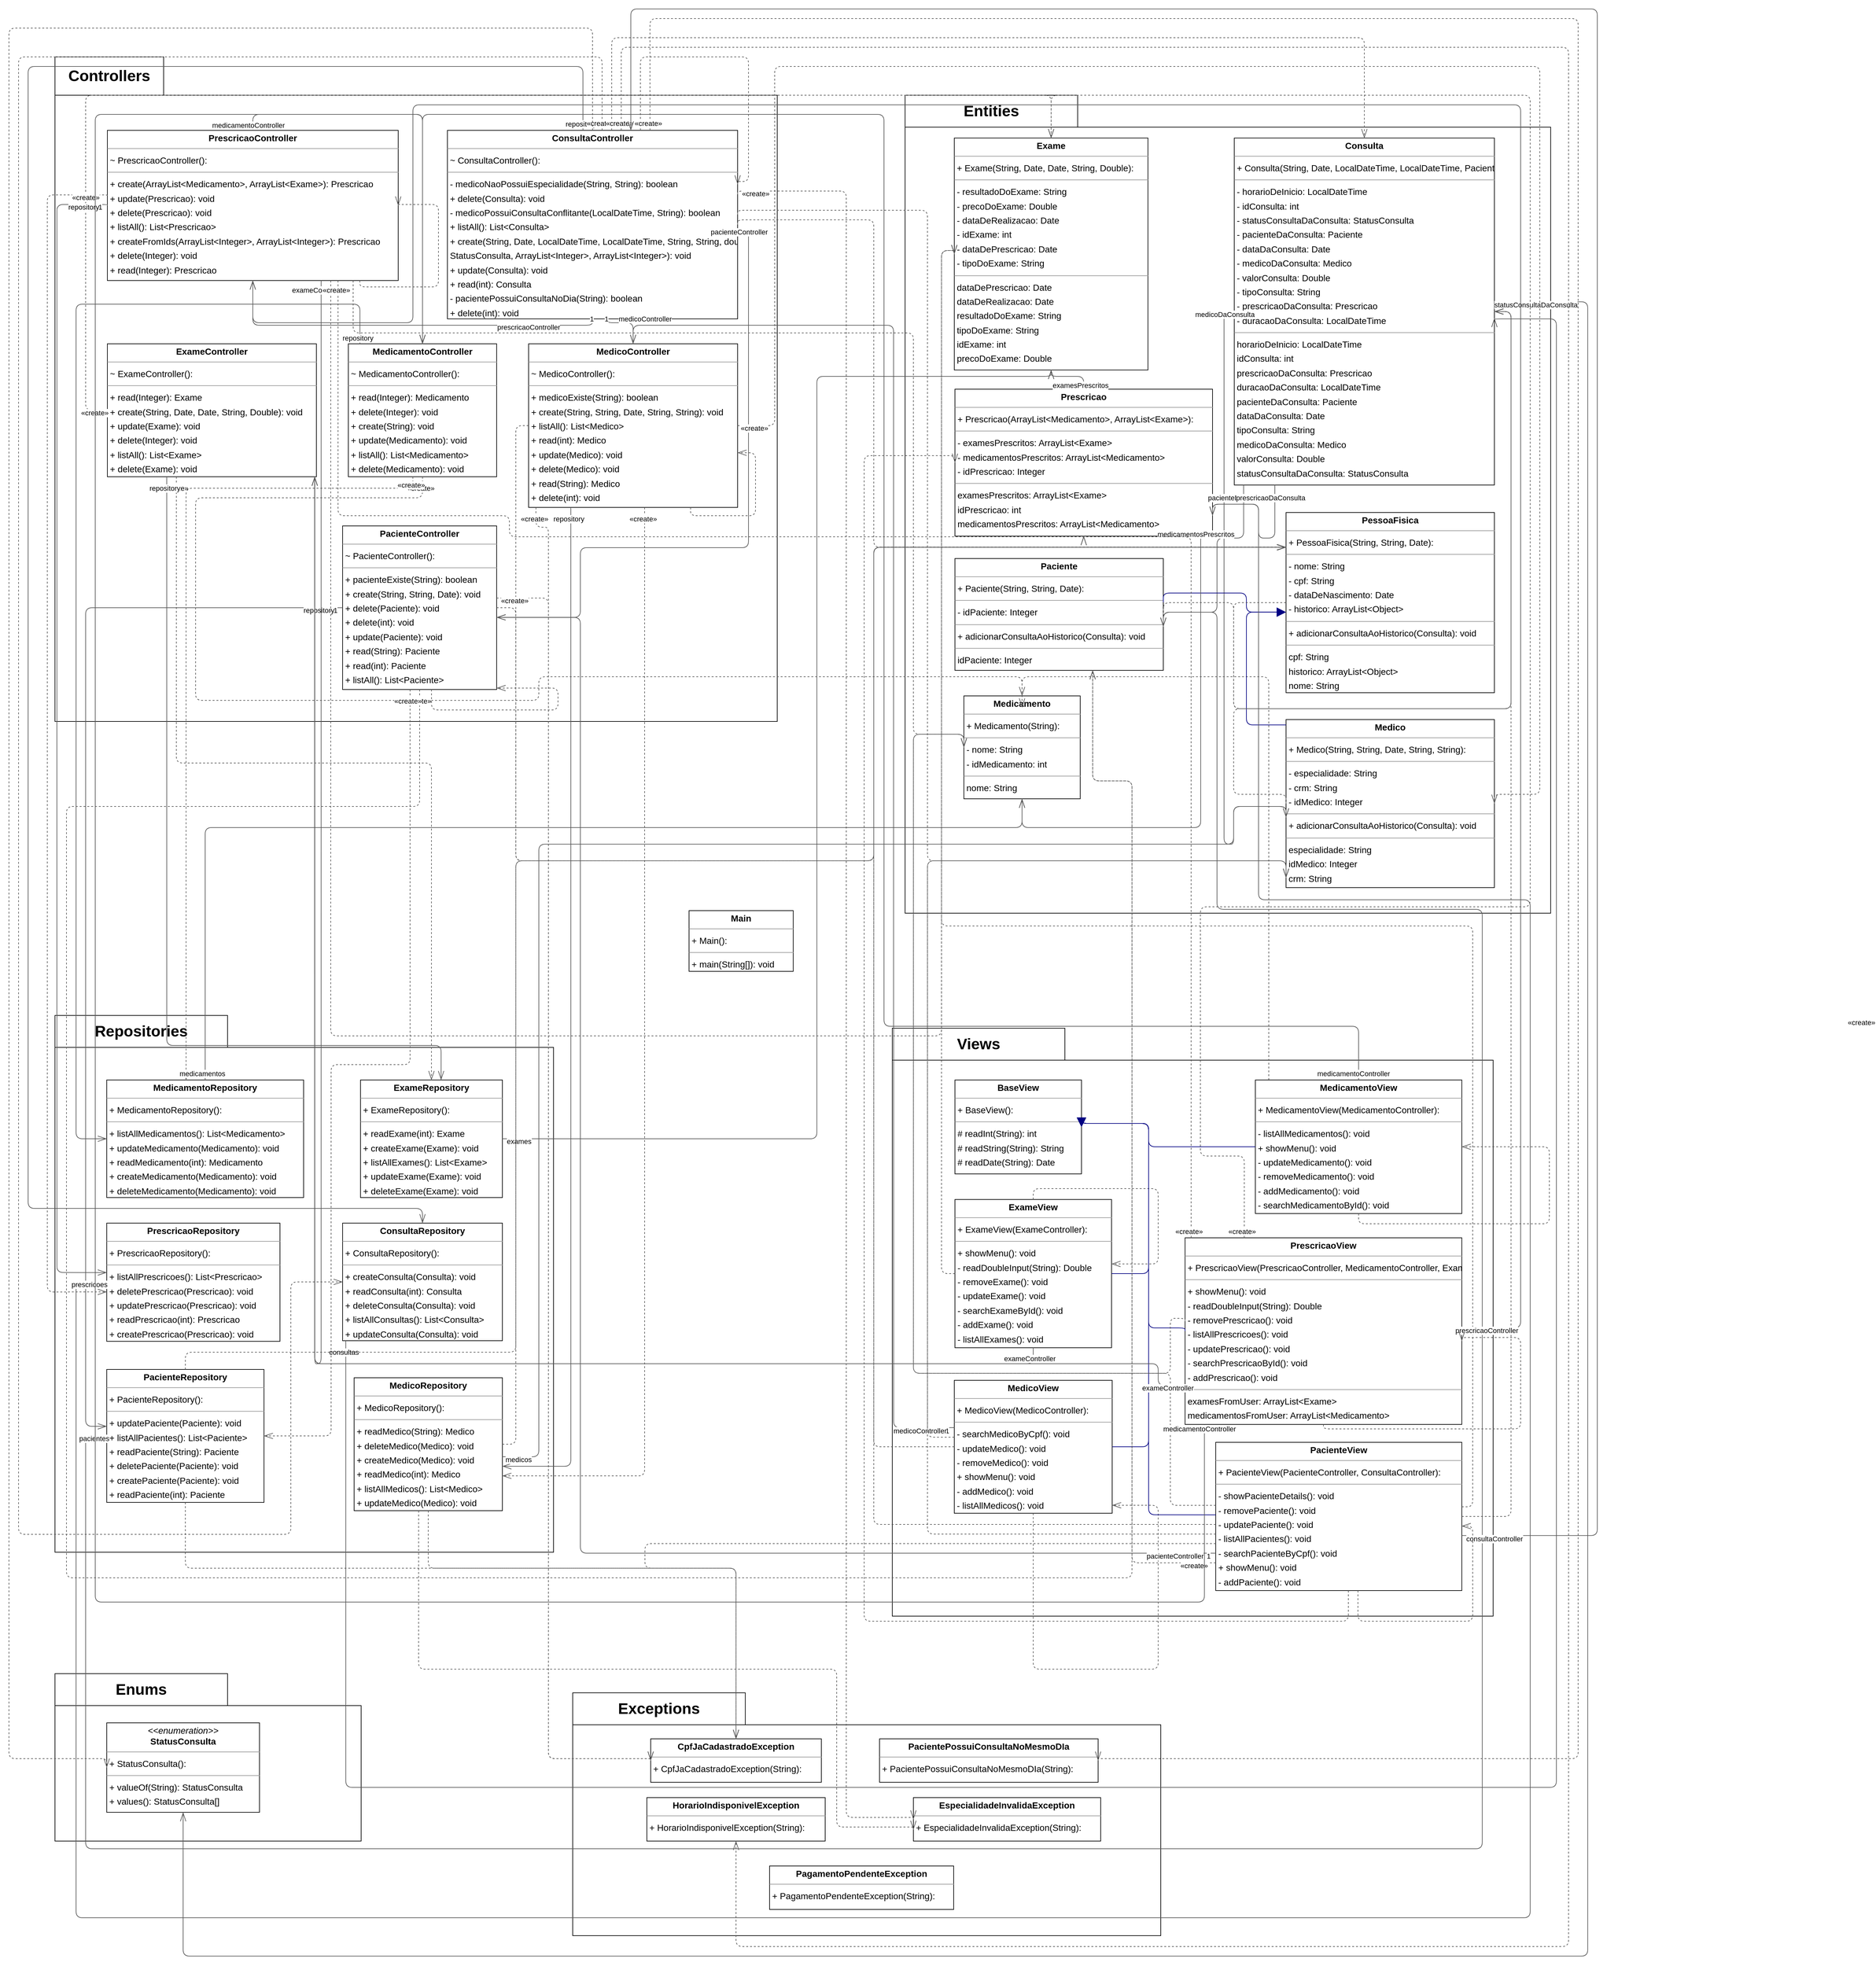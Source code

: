 <mxfile version="26.0.11">
  <diagram id="KrRe8aqyr2L3FqvC5Tcy" name="Página-1">
    <mxGraphModel grid="1" page="0" gridSize="10" guides="1" tooltips="1" connect="1" arrows="1" fold="1" pageScale="1" pageWidth="827" pageHeight="1169" background="none" math="0" shadow="0">
      <root>
        <mxCell id="0" />
        <mxCell id="1" parent="0" />
        <mxCell id="30JF-nldkezfp1qGNIKy-17" value="&lt;span style=&quot;font-size: 24px;&quot;&gt;Enums&lt;/span&gt;" style="shape=folder;fontStyle=1;tabWidth=270;tabHeight=50;tabPosition=left;html=1;boundedLbl=1;labelInHeader=1;container=1;collapsible=0;whiteSpace=wrap;" vertex="1" parent="1">
          <mxGeometry x="-400" y="2390" width="479" height="262" as="geometry" />
        </mxCell>
        <mxCell id="30JF-nldkezfp1qGNIKy-18" value="" style="html=1;strokeColor=none;resizeWidth=1;resizeHeight=1;fillColor=none;part=1;connectable=0;allowArrows=0;deletable=0;whiteSpace=wrap;" vertex="1" parent="30JF-nldkezfp1qGNIKy-17">
          <mxGeometry width="479.0" height="183.4" relative="1" as="geometry">
            <mxPoint y="30" as="offset" />
          </mxGeometry>
        </mxCell>
        <mxCell id="30JF-nldkezfp1qGNIKy-15" value="&lt;span style=&quot;font-size: 24px;&quot;&gt;Exceptions&lt;/span&gt;" style="shape=folder;fontStyle=1;tabWidth=270;tabHeight=50;tabPosition=left;html=1;boundedLbl=1;labelInHeader=1;container=1;collapsible=0;whiteSpace=wrap;" vertex="1" parent="1">
          <mxGeometry x="410" y="2420" width="920" height="380" as="geometry" />
        </mxCell>
        <mxCell id="30JF-nldkezfp1qGNIKy-16" value="" style="html=1;strokeColor=none;resizeWidth=1;resizeHeight=1;fillColor=none;part=1;connectable=0;allowArrows=0;deletable=0;whiteSpace=wrap;" vertex="1" parent="30JF-nldkezfp1qGNIKy-15">
          <mxGeometry width="920.0" height="266.0" relative="1" as="geometry">
            <mxPoint y="30" as="offset" />
          </mxGeometry>
        </mxCell>
        <mxCell id="30JF-nldkezfp1qGNIKy-13" value="&lt;span style=&quot;font-size: 24px;&quot;&gt;Views&lt;/span&gt;" style="shape=folder;fontStyle=1;tabWidth=270;tabHeight=50;tabPosition=left;html=1;boundedLbl=1;labelInHeader=1;container=1;collapsible=0;whiteSpace=wrap;" vertex="1" parent="1">
          <mxGeometry x="910" y="1380" width="940" height="920" as="geometry" />
        </mxCell>
        <mxCell id="30JF-nldkezfp1qGNIKy-14" value="" style="html=1;strokeColor=none;resizeWidth=1;resizeHeight=1;fillColor=none;part=1;connectable=0;allowArrows=0;deletable=0;whiteSpace=wrap;" vertex="1" parent="30JF-nldkezfp1qGNIKy-13">
          <mxGeometry width="940" height="644" relative="1" as="geometry">
            <mxPoint y="30" as="offset" />
          </mxGeometry>
        </mxCell>
        <mxCell id="30JF-nldkezfp1qGNIKy-11" value="&lt;span style=&quot;font-size: 24px;&quot;&gt;Repositories&lt;/span&gt;" style="shape=folder;fontStyle=1;tabWidth=270;tabHeight=50;tabPosition=left;html=1;boundedLbl=1;labelInHeader=1;container=1;collapsible=0;whiteSpace=wrap;" vertex="1" parent="1">
          <mxGeometry x="-400" y="1360" width="780" height="840" as="geometry" />
        </mxCell>
        <mxCell id="30JF-nldkezfp1qGNIKy-12" value="" style="html=1;strokeColor=none;resizeWidth=1;resizeHeight=1;fillColor=none;part=1;connectable=0;allowArrows=0;deletable=0;whiteSpace=wrap;" vertex="1" parent="30JF-nldkezfp1qGNIKy-11">
          <mxGeometry width="780" height="588" relative="1" as="geometry">
            <mxPoint y="30" as="offset" />
          </mxGeometry>
        </mxCell>
        <mxCell id="30JF-nldkezfp1qGNIKy-6" value="&lt;font style=&quot;font-size: 24px;&quot;&gt;Entities&lt;/font&gt;" style="shape=folder;fontStyle=1;tabWidth=270;tabHeight=50;tabPosition=left;html=1;boundedLbl=1;labelInHeader=1;container=1;collapsible=0;whiteSpace=wrap;" vertex="1" parent="1">
          <mxGeometry x="930" y="-80" width="1010" height="1280" as="geometry" />
        </mxCell>
        <mxCell id="30JF-nldkezfp1qGNIKy-7" value="" style="html=1;strokeColor=none;resizeWidth=1;resizeHeight=1;fillColor=none;part=1;connectable=0;allowArrows=0;deletable=0;whiteSpace=wrap;" vertex="1" parent="30JF-nldkezfp1qGNIKy-6">
          <mxGeometry width="1010" height="896" relative="1" as="geometry">
            <mxPoint y="30" as="offset" />
          </mxGeometry>
        </mxCell>
        <mxCell id="node15" value="&lt;p style=&quot;margin:0px;margin-top:4px;text-align:center;&quot;&gt;&lt;b&gt;Medicamento&lt;/b&gt;&lt;/p&gt;&lt;hr size=&quot;1&quot;/&gt;&lt;p style=&quot;margin:0 0 0 4px;line-height:1.6;&quot;&gt;+ Medicamento(String): &lt;/p&gt;&lt;hr size=&quot;1&quot;/&gt;&lt;p style=&quot;margin:0 0 0 4px;line-height:1.6;&quot;&gt;- nome: String&lt;br/&gt;- idMedicamento: int&lt;/p&gt;&lt;hr size=&quot;1&quot;/&gt;&lt;p style=&quot;margin:0 0 0 4px;line-height:1.6;&quot;&gt; nome: String&lt;br/&gt; idMedicamento: int&lt;/p&gt;" style="verticalAlign=top;align=left;overflow=fill;fontSize=14;fontFamily=Helvetica;html=1;rounded=0;shadow=0;comic=0;labelBackgroundColor=none;strokeWidth=1;" vertex="1" parent="30JF-nldkezfp1qGNIKy-6">
          <mxGeometry x="92" y="940" width="182" height="161" as="geometry" />
        </mxCell>
        <mxCell id="edge59" value="" style="html=1;rounded=1;edgeStyle=orthogonalEdgeStyle;dashed=1;startArrow=none;endArrow=openThin;endSize=12;strokeColor=#595959;exitX=0.065;exitY=0.000;exitDx=0;exitDy=0;entryX=0.500;entryY=0.000;entryDx=0;entryDy=0;" edge="1" parent="30JF-nldkezfp1qGNIKy-6">
          <mxGeometry width="50" height="50" relative="1" as="geometry">
            <Array as="points">
              <mxPoint x="569" y="910" />
              <mxPoint x="183" y="910" />
            </Array>
            <mxPoint x="568.995" y="1559" as="sourcePoint" />
            <mxPoint x="183" y="958" as="targetPoint" />
          </mxGeometry>
        </mxCell>
        <mxCell id="label356" value="«create»" style="edgeLabel;resizable=0;html=1;align=left;verticalAlign=top;strokeColor=default;" vertex="1" connectable="0" parent="edge59">
          <mxGeometry x="1473" y="1438" as="geometry" />
        </mxCell>
        <mxCell id="30JF-nldkezfp1qGNIKy-4" value="&lt;font style=&quot;font-size: 24px;&quot;&gt;Controllers&lt;/font&gt;" style="shape=folder;fontStyle=1;tabWidth=170;tabHeight=60;tabPosition=left;html=1;boundedLbl=1;labelInHeader=1;container=1;collapsible=0;whiteSpace=wrap;" vertex="1" parent="1">
          <mxGeometry x="-400" y="-140" width="1130" height="1040" as="geometry" />
        </mxCell>
        <mxCell id="30JF-nldkezfp1qGNIKy-5" value="" style="html=1;strokeColor=none;resizeWidth=1;resizeHeight=1;fillColor=none;part=1;connectable=0;allowArrows=0;deletable=0;whiteSpace=wrap;" vertex="1" parent="30JF-nldkezfp1qGNIKy-4">
          <mxGeometry width="1130" height="728.0" relative="1" as="geometry">
            <mxPoint y="30" as="offset" />
          </mxGeometry>
        </mxCell>
        <mxCell id="30JF-nldkezfp1qGNIKy-1" value="" style="rounded=0;whiteSpace=wrap;html=1;" vertex="1" parent="1">
          <mxGeometry x="360" y="480" width="120" height="60" as="geometry" />
        </mxCell>
        <mxCell id="node18" value="&lt;p style=&quot;margin:0px;margin-top:4px;text-align:center;&quot;&gt;&lt;b&gt;BaseView&lt;/b&gt;&lt;/p&gt;&lt;hr size=&quot;1&quot;/&gt;&lt;p style=&quot;margin:0 0 0 4px;line-height:1.6;&quot;&gt;+ BaseView(): &lt;/p&gt;&lt;hr size=&quot;1&quot;/&gt;&lt;p style=&quot;margin:0 0 0 4px;line-height:1.6;&quot;&gt;# readInt(String): int&lt;br/&gt;# readString(String): String&lt;br/&gt;# readDate(String): Date&lt;/p&gt;" style="verticalAlign=top;align=left;overflow=fill;fontSize=14;fontFamily=Helvetica;html=1;rounded=0;shadow=0;comic=0;labelBackgroundColor=none;strokeWidth=1;" vertex="1" parent="1">
          <mxGeometry x="1008" y="1461" width="198" height="147" as="geometry" />
        </mxCell>
        <mxCell id="node27" value="&lt;p style=&quot;margin:0px;margin-top:4px;text-align:center;&quot;&gt;&lt;b&gt;Consulta&lt;/b&gt;&lt;/p&gt;&lt;hr size=&quot;1&quot;/&gt;&lt;p style=&quot;margin:0 0 0 4px;line-height:1.6;&quot;&gt;+ Consulta(String, Date, LocalDateTime, LocalDateTime, Paciente, Medico, Double, Prescricao, StatusConsulta): &lt;/p&gt;&lt;hr size=&quot;1&quot;/&gt;&lt;p style=&quot;margin:0 0 0 4px;line-height:1.6;&quot;&gt;- horarioDeInicio: LocalDateTime&lt;br/&gt;- idConsulta: int&lt;br/&gt;- statusConsultaDaConsulta: StatusConsulta&lt;br/&gt;- pacienteDaConsulta: Paciente&lt;br/&gt;- dataDaConsulta: Date&lt;br/&gt;- medicoDaConsulta: Medico&lt;br/&gt;- valorConsulta: Double&lt;br/&gt;- tipoConsulta: String&lt;br/&gt;- prescricaoDaConsulta: Prescricao&lt;br/&gt;- duracaoDaConsulta: LocalDateTime&lt;/p&gt;&lt;hr size=&quot;1&quot;/&gt;&lt;p style=&quot;margin:0 0 0 4px;line-height:1.6;&quot;&gt; horarioDeInicio: LocalDateTime&lt;br/&gt; idConsulta: int&lt;br/&gt; prescricaoDaConsulta: Prescricao&lt;br/&gt; duracaoDaConsulta: LocalDateTime&lt;br/&gt; pacienteDaConsulta: Paciente&lt;br/&gt; dataDaConsulta: Date&lt;br/&gt; tipoConsulta: String&lt;br/&gt; medicoDaConsulta: Medico&lt;br/&gt; valorConsulta: Double&lt;br/&gt; statusConsultaDaConsulta: StatusConsulta&lt;/p&gt;" style="verticalAlign=top;align=left;overflow=fill;fontSize=14;fontFamily=Helvetica;html=1;rounded=0;shadow=0;comic=0;labelBackgroundColor=none;strokeWidth=1;" vertex="1" parent="1">
          <mxGeometry x="1445" y="-13" width="407" height="543" as="geometry" />
        </mxCell>
        <mxCell id="node6" value="&lt;p style=&quot;margin:0px;margin-top:4px;text-align:center;&quot;&gt;&lt;b&gt;ConsultaController&lt;/b&gt;&lt;/p&gt;&lt;hr size=&quot;1&quot;&gt;&lt;p style=&quot;margin:0 0 0 4px;line-height:1.6;&quot;&gt;~ ConsultaController(): &lt;/p&gt;&lt;hr size=&quot;1&quot;&gt;&lt;p style=&quot;margin:0 0 0 4px;line-height:1.6;&quot;&gt;- medicoNaoPossuiEspecialidade(String, String): boolean&lt;br&gt;+ delete(Consulta): void&lt;br&gt;- medicoPossuiConsultaConflitante(LocalDateTime, String): boolean&lt;br&gt;+ listAll(): List&amp;lt;Consulta&amp;gt;&lt;br&gt;+ create(String, Date, LocalDateTime, LocalDateTime, String, String, double,&amp;nbsp;&lt;/p&gt;&lt;p style=&quot;margin:0 0 0 4px;line-height:1.6;&quot;&gt;StatusConsulta, ArrayList&amp;lt;Integer&amp;gt;, ArrayList&amp;lt;Integer&amp;gt;): void&lt;br&gt;+ update(Consulta): void&lt;br&gt;+ read(int): Consulta&lt;br&gt;- pacientePossuiConsultaNoDia(String): boolean&lt;br&gt;+ delete(int): void&lt;/p&gt;" style="verticalAlign=top;align=left;overflow=fill;fontSize=14;fontFamily=Helvetica;html=1;rounded=0;shadow=0;comic=0;labelBackgroundColor=none;strokeWidth=1;" vertex="1" parent="1">
          <mxGeometry x="214" y="-25" width="454" height="295" as="geometry" />
        </mxCell>
        <mxCell id="node16" value="&lt;p style=&quot;margin:0px;margin-top:4px;text-align:center;&quot;&gt;&lt;b&gt;ConsultaRepository&lt;/b&gt;&lt;/p&gt;&lt;hr size=&quot;1&quot;/&gt;&lt;p style=&quot;margin:0 0 0 4px;line-height:1.6;&quot;&gt;+ ConsultaRepository(): &lt;/p&gt;&lt;hr size=&quot;1&quot;/&gt;&lt;p style=&quot;margin:0 0 0 4px;line-height:1.6;&quot;&gt;+ createConsulta(Consulta): void&lt;br/&gt;+ readConsulta(int): Consulta&lt;br/&gt;+ deleteConsulta(Consulta): void&lt;br/&gt;+ listAllConsultas(): List&amp;lt;Consulta&amp;gt;&lt;br/&gt;+ updateConsulta(Consulta): void&lt;/p&gt;" style="verticalAlign=top;align=left;overflow=fill;fontSize=14;fontFamily=Helvetica;html=1;rounded=0;shadow=0;comic=0;labelBackgroundColor=none;strokeWidth=1;" vertex="1" parent="1">
          <mxGeometry x="50" y="1685" width="250" height="184" as="geometry" />
        </mxCell>
        <mxCell id="node1" value="&lt;p style=&quot;margin:0px;margin-top:4px;text-align:center;&quot;&gt;&lt;b&gt;CpfJaCadastradoException&lt;/b&gt;&lt;/p&gt;&lt;hr size=&quot;1&quot;/&gt;&lt;p style=&quot;margin:0 0 0 4px;line-height:1.6;&quot;&gt;+ CpfJaCadastradoException(String): &lt;/p&gt;" style="verticalAlign=top;align=left;overflow=fill;fontSize=14;fontFamily=Helvetica;html=1;rounded=0;shadow=0;comic=0;labelBackgroundColor=none;strokeWidth=1;" vertex="1" parent="1">
          <mxGeometry x="532" y="2492" width="267" height="68" as="geometry" />
        </mxCell>
        <mxCell id="node7" value="&lt;p style=&quot;margin:0px;margin-top:4px;text-align:center;&quot;&gt;&lt;b&gt;EspecialidadeInvalidaException&lt;/b&gt;&lt;/p&gt;&lt;hr size=&quot;1&quot;/&gt;&lt;p style=&quot;margin:0 0 0 4px;line-height:1.6;&quot;&gt;+ EspecialidadeInvalidaException(String): &lt;/p&gt;" style="verticalAlign=top;align=left;overflow=fill;fontSize=14;fontFamily=Helvetica;html=1;rounded=0;shadow=0;comic=0;labelBackgroundColor=none;strokeWidth=1;" vertex="1" parent="1">
          <mxGeometry x="943" y="2584" width="293" height="68" as="geometry" />
        </mxCell>
        <mxCell id="node24" value="&lt;p style=&quot;margin:0px;margin-top:4px;text-align:center;&quot;&gt;&lt;b&gt;Exame&lt;/b&gt;&lt;/p&gt;&lt;hr size=&quot;1&quot;/&gt;&lt;p style=&quot;margin:0 0 0 4px;line-height:1.6;&quot;&gt;+ Exame(String, Date, Date, String, Double): &lt;/p&gt;&lt;hr size=&quot;1&quot;/&gt;&lt;p style=&quot;margin:0 0 0 4px;line-height:1.6;&quot;&gt;- resultadoDoExame: String&lt;br/&gt;- precoDoExame: Double&lt;br/&gt;- dataDeRealizacao: Date&lt;br/&gt;- idExame: int&lt;br/&gt;- dataDePrescricao: Date&lt;br/&gt;- tipoDoExame: String&lt;/p&gt;&lt;hr size=&quot;1&quot;/&gt;&lt;p style=&quot;margin:0 0 0 4px;line-height:1.6;&quot;&gt; dataDePrescricao: Date&lt;br/&gt; dataDeRealizacao: Date&lt;br/&gt; resultadoDoExame: String&lt;br/&gt; tipoDoExame: String&lt;br/&gt; idExame: int&lt;br/&gt; precoDoExame: Double&lt;/p&gt;" style="verticalAlign=top;align=left;overflow=fill;fontSize=14;fontFamily=Helvetica;html=1;rounded=0;shadow=0;comic=0;labelBackgroundColor=none;strokeWidth=1;" vertex="1" parent="1">
          <mxGeometry x="1007" y="-13" width="303" height="363" as="geometry" />
        </mxCell>
        <mxCell id="node12" value="&lt;p style=&quot;margin:0px;margin-top:4px;text-align:center;&quot;&gt;&lt;b&gt;ExameController&lt;/b&gt;&lt;/p&gt;&lt;hr size=&quot;1&quot;/&gt;&lt;p style=&quot;margin:0 0 0 4px;line-height:1.6;&quot;&gt;~ ExameController(): &lt;/p&gt;&lt;hr size=&quot;1&quot;/&gt;&lt;p style=&quot;margin:0 0 0 4px;line-height:1.6;&quot;&gt;+ read(Integer): Exame&lt;br/&gt;+ create(String, Date, Date, String, Double): void&lt;br/&gt;+ update(Exame): void&lt;br/&gt;+ delete(Integer): void&lt;br/&gt;+ listAll(): List&amp;lt;Exame&amp;gt;&lt;br/&gt;+ delete(Exame): void&lt;/p&gt;" style="verticalAlign=top;align=left;overflow=fill;fontSize=14;fontFamily=Helvetica;html=1;rounded=0;shadow=0;comic=0;labelBackgroundColor=none;strokeWidth=1;" vertex="1" parent="1">
          <mxGeometry x="-318" y="309" width="327" height="208" as="geometry" />
        </mxCell>
        <mxCell id="node31" value="&lt;p style=&quot;margin:0px;margin-top:4px;text-align:center;&quot;&gt;&lt;b&gt;ExameRepository&lt;/b&gt;&lt;/p&gt;&lt;hr size=&quot;1&quot;/&gt;&lt;p style=&quot;margin:0 0 0 4px;line-height:1.6;&quot;&gt;+ ExameRepository(): &lt;/p&gt;&lt;hr size=&quot;1&quot;/&gt;&lt;p style=&quot;margin:0 0 0 4px;line-height:1.6;&quot;&gt;+ readExame(int): Exame&lt;br/&gt;+ createExame(Exame): void&lt;br/&gt;+ listAllExames(): List&amp;lt;Exame&amp;gt;&lt;br/&gt;+ updateExame(Exame): void&lt;br/&gt;+ deleteExame(Exame): void&lt;/p&gt;" style="verticalAlign=top;align=left;overflow=fill;fontSize=14;fontFamily=Helvetica;html=1;rounded=0;shadow=0;comic=0;labelBackgroundColor=none;strokeWidth=1;" vertex="1" parent="1">
          <mxGeometry x="78" y="1461" width="222" height="184" as="geometry" />
        </mxCell>
        <mxCell id="node10" value="&lt;p style=&quot;margin:0px;margin-top:4px;text-align:center;&quot;&gt;&lt;b&gt;ExameView&lt;/b&gt;&lt;/p&gt;&lt;hr size=&quot;1&quot;/&gt;&lt;p style=&quot;margin:0 0 0 4px;line-height:1.6;&quot;&gt;+ ExameView(ExameController): &lt;/p&gt;&lt;hr size=&quot;1&quot;/&gt;&lt;p style=&quot;margin:0 0 0 4px;line-height:1.6;&quot;&gt;+ showMenu(): void&lt;br/&gt;- readDoubleInput(String): Double&lt;br/&gt;- removeExame(): void&lt;br/&gt;- updateExame(): void&lt;br/&gt;- searchExameById(): void&lt;br/&gt;- addExame(): void&lt;br/&gt;- listAllExames(): void&lt;/p&gt;" style="verticalAlign=top;align=left;overflow=fill;fontSize=14;fontFamily=Helvetica;html=1;rounded=0;shadow=0;comic=0;labelBackgroundColor=none;strokeWidth=1;" vertex="1" parent="1">
          <mxGeometry x="1008" y="1648" width="245" height="232" as="geometry" />
        </mxCell>
        <mxCell id="node23" value="&lt;p style=&quot;margin:0px;margin-top:4px;text-align:center;&quot;&gt;&lt;b&gt;HorarioIndisponivelException&lt;/b&gt;&lt;/p&gt;&lt;hr size=&quot;1&quot;/&gt;&lt;p style=&quot;margin:0 0 0 4px;line-height:1.6;&quot;&gt;+ HorarioIndisponivelException(String): &lt;/p&gt;" style="verticalAlign=top;align=left;overflow=fill;fontSize=14;fontFamily=Helvetica;html=1;rounded=0;shadow=0;comic=0;labelBackgroundColor=none;strokeWidth=1;" vertex="1" parent="1">
          <mxGeometry x="526" y="2584" width="279" height="68" as="geometry" />
        </mxCell>
        <mxCell id="node0" value="&lt;p style=&quot;margin:0px;margin-top:4px;text-align:center;&quot;&gt;&lt;b&gt;Main&lt;/b&gt;&lt;/p&gt;&lt;hr size=&quot;1&quot;/&gt;&lt;p style=&quot;margin:0 0 0 4px;line-height:1.6;&quot;&gt;+ Main(): &lt;/p&gt;&lt;hr size=&quot;1&quot;/&gt;&lt;p style=&quot;margin:0 0 0 4px;line-height:1.6;&quot;&gt;+ main(String[]): void&lt;/p&gt;" style="verticalAlign=top;align=left;overflow=fill;fontSize=14;fontFamily=Helvetica;html=1;rounded=0;shadow=0;comic=0;labelBackgroundColor=none;strokeWidth=1;" vertex="1" parent="1">
          <mxGeometry x="592" y="1196" width="163" height="95" as="geometry" />
        </mxCell>
        <mxCell id="node5" value="&lt;p style=&quot;margin:0px;margin-top:4px;text-align:center;&quot;&gt;&lt;b&gt;MedicamentoController&lt;/b&gt;&lt;/p&gt;&lt;hr size=&quot;1&quot;/&gt;&lt;p style=&quot;margin:0 0 0 4px;line-height:1.6;&quot;&gt;~ MedicamentoController(): &lt;/p&gt;&lt;hr size=&quot;1&quot;/&gt;&lt;p style=&quot;margin:0 0 0 4px;line-height:1.6;&quot;&gt;+ read(Integer): Medicamento&lt;br/&gt;+ delete(Integer): void&lt;br/&gt;+ create(String): void&lt;br/&gt;+ update(Medicamento): void&lt;br/&gt;+ listAll(): List&amp;lt;Medicamento&amp;gt;&lt;br/&gt;+ delete(Medicamento): void&lt;/p&gt;" style="verticalAlign=top;align=left;overflow=fill;fontSize=14;fontFamily=Helvetica;html=1;rounded=0;shadow=0;comic=0;labelBackgroundColor=none;strokeWidth=1;" vertex="1" parent="1">
          <mxGeometry x="59" y="309" width="232" height="208" as="geometry" />
        </mxCell>
        <mxCell id="node29" value="&lt;p style=&quot;margin:0px;margin-top:4px;text-align:center;&quot;&gt;&lt;b&gt;MedicamentoRepository&lt;/b&gt;&lt;/p&gt;&lt;hr size=&quot;1&quot;/&gt;&lt;p style=&quot;margin:0 0 0 4px;line-height:1.6;&quot;&gt;+ MedicamentoRepository(): &lt;/p&gt;&lt;hr size=&quot;1&quot;/&gt;&lt;p style=&quot;margin:0 0 0 4px;line-height:1.6;&quot;&gt;+ listAllMedicamentos(): List&amp;lt;Medicamento&amp;gt;&lt;br/&gt;+ updateMedicamento(Medicamento): void&lt;br/&gt;+ readMedicamento(int): Medicamento&lt;br/&gt;+ createMedicamento(Medicamento): void&lt;br/&gt;+ deleteMedicamento(Medicamento): void&lt;/p&gt;" style="verticalAlign=top;align=left;overflow=fill;fontSize=14;fontFamily=Helvetica;html=1;rounded=0;shadow=0;comic=0;labelBackgroundColor=none;strokeWidth=1;" vertex="1" parent="1">
          <mxGeometry x="-319" y="1461" width="308" height="184" as="geometry" />
        </mxCell>
        <mxCell id="node13" value="&lt;p style=&quot;margin:0px;margin-top:4px;text-align:center;&quot;&gt;&lt;b&gt;MedicamentoView&lt;/b&gt;&lt;/p&gt;&lt;hr size=&quot;1&quot;/&gt;&lt;p style=&quot;margin:0 0 0 4px;line-height:1.6;&quot;&gt;+ MedicamentoView(MedicamentoController): &lt;/p&gt;&lt;hr size=&quot;1&quot;/&gt;&lt;p style=&quot;margin:0 0 0 4px;line-height:1.6;&quot;&gt;- listAllMedicamentos(): void&lt;br/&gt;+ showMenu(): void&lt;br/&gt;- updateMedicamento(): void&lt;br/&gt;- removeMedicamento(): void&lt;br/&gt;- addMedicamento(): void&lt;br/&gt;- searchMedicamentoById(): void&lt;/p&gt;" style="verticalAlign=top;align=left;overflow=fill;fontSize=14;fontFamily=Helvetica;html=1;rounded=0;shadow=0;comic=0;labelBackgroundColor=none;strokeWidth=1;" vertex="1" parent="1">
          <mxGeometry x="1478" y="1461" width="323" height="209" as="geometry" />
        </mxCell>
        <mxCell id="node9" value="&lt;p style=&quot;margin:0px;margin-top:4px;text-align:center;&quot;&gt;&lt;b&gt;Medico&lt;/b&gt;&lt;/p&gt;&lt;hr size=&quot;1&quot;/&gt;&lt;p style=&quot;margin:0 0 0 4px;line-height:1.6;&quot;&gt;+ Medico(String, String, Date, String, String): &lt;/p&gt;&lt;hr size=&quot;1&quot;/&gt;&lt;p style=&quot;margin:0 0 0 4px;line-height:1.6;&quot;&gt;- especialidade: String&lt;br/&gt;- crm: String&lt;br/&gt;- idMedico: Integer&lt;/p&gt;&lt;hr size=&quot;1&quot;/&gt;&lt;p style=&quot;margin:0 0 0 4px;line-height:1.6;&quot;&gt;+ adicionarConsultaAoHistorico(Consulta): void&lt;/p&gt;&lt;hr size=&quot;1&quot;/&gt;&lt;p style=&quot;margin:0 0 0 4px;line-height:1.6;&quot;&gt; especialidade: String&lt;br/&gt; idMedico: Integer&lt;br/&gt; crm: String&lt;/p&gt;" style="verticalAlign=top;align=left;overflow=fill;fontSize=14;fontFamily=Helvetica;html=1;rounded=0;shadow=0;comic=0;labelBackgroundColor=none;strokeWidth=1;" vertex="1" parent="1">
          <mxGeometry x="1526" y="897" width="326" height="263" as="geometry" />
        </mxCell>
        <mxCell id="node11" value="&lt;p style=&quot;margin:0px;margin-top:4px;text-align:center;&quot;&gt;&lt;b&gt;MedicoController&lt;/b&gt;&lt;/p&gt;&lt;hr size=&quot;1&quot;/&gt;&lt;p style=&quot;margin:0 0 0 4px;line-height:1.6;&quot;&gt;~ MedicoController(): &lt;/p&gt;&lt;hr size=&quot;1&quot;/&gt;&lt;p style=&quot;margin:0 0 0 4px;line-height:1.6;&quot;&gt;+ medicoExiste(String): boolean&lt;br/&gt;+ create(String, String, Date, String, String): void&lt;br/&gt;+ listAll(): List&amp;lt;Medico&amp;gt;&lt;br/&gt;+ read(int): Medico&lt;br/&gt;+ update(Medico): void&lt;br/&gt;+ delete(Medico): void&lt;br/&gt;+ read(String): Medico&lt;br/&gt;+ delete(int): void&lt;/p&gt;" style="verticalAlign=top;align=left;overflow=fill;fontSize=14;fontFamily=Helvetica;html=1;rounded=0;shadow=0;comic=0;labelBackgroundColor=none;strokeWidth=1;" vertex="1" parent="1">
          <mxGeometry x="341" y="309" width="327" height="256" as="geometry" />
        </mxCell>
        <mxCell id="node3" value="&lt;p style=&quot;margin:0px;margin-top:4px;text-align:center;&quot;&gt;&lt;b&gt;MedicoRepository&lt;/b&gt;&lt;/p&gt;&lt;hr size=&quot;1&quot;/&gt;&lt;p style=&quot;margin:0 0 0 4px;line-height:1.6;&quot;&gt;+ MedicoRepository(): &lt;/p&gt;&lt;hr size=&quot;1&quot;/&gt;&lt;p style=&quot;margin:0 0 0 4px;line-height:1.6;&quot;&gt;+ readMedico(String): Medico&lt;br/&gt;+ deleteMedico(Medico): void&lt;br/&gt;+ createMedico(Medico): void&lt;br/&gt;+ readMedico(int): Medico&lt;br/&gt;+ listAllMedicos(): List&amp;lt;Medico&amp;gt;&lt;br/&gt;+ updateMedico(Medico): void&lt;/p&gt;" style="verticalAlign=top;align=left;overflow=fill;fontSize=14;fontFamily=Helvetica;html=1;rounded=0;shadow=0;comic=0;labelBackgroundColor=none;strokeWidth=1;" vertex="1" parent="1">
          <mxGeometry x="68" y="1927" width="232" height="208" as="geometry" />
        </mxCell>
        <mxCell id="node25" value="&lt;p style=&quot;margin:0px;margin-top:4px;text-align:center;&quot;&gt;&lt;b&gt;MedicoView&lt;/b&gt;&lt;/p&gt;&lt;hr size=&quot;1&quot;/&gt;&lt;p style=&quot;margin:0 0 0 4px;line-height:1.6;&quot;&gt;+ MedicoView(MedicoController): &lt;/p&gt;&lt;hr size=&quot;1&quot;/&gt;&lt;p style=&quot;margin:0 0 0 4px;line-height:1.6;&quot;&gt;- searchMedicoByCpf(): void&lt;br/&gt;- updateMedico(): void&lt;br/&gt;- removeMedico(): void&lt;br/&gt;+ showMenu(): void&lt;br/&gt;- addMedico(): void&lt;br/&gt;- listAllMedicos(): void&lt;/p&gt;" style="verticalAlign=top;align=left;overflow=fill;fontSize=14;fontFamily=Helvetica;html=1;rounded=0;shadow=0;comic=0;labelBackgroundColor=none;strokeWidth=1;" vertex="1" parent="1">
          <mxGeometry x="1007" y="1931" width="247" height="208" as="geometry" />
        </mxCell>
        <mxCell id="node22" value="&lt;p style=&quot;margin:0px;margin-top:4px;text-align:center;&quot;&gt;&lt;b&gt;Paciente&lt;/b&gt;&lt;/p&gt;&lt;hr size=&quot;1&quot;/&gt;&lt;p style=&quot;margin:0 0 0 4px;line-height:1.6;&quot;&gt;+ Paciente(String, String, Date): &lt;/p&gt;&lt;hr size=&quot;1&quot;/&gt;&lt;p style=&quot;margin:0 0 0 4px;line-height:1.6;&quot;&gt;- idPaciente: Integer&lt;/p&gt;&lt;hr size=&quot;1&quot;/&gt;&lt;p style=&quot;margin:0 0 0 4px;line-height:1.6;&quot;&gt;+ adicionarConsultaAoHistorico(Consulta): void&lt;/p&gt;&lt;hr size=&quot;1&quot;/&gt;&lt;p style=&quot;margin:0 0 0 4px;line-height:1.6;&quot;&gt; idPaciente: Integer&lt;/p&gt;" style="verticalAlign=top;align=left;overflow=fill;fontSize=14;fontFamily=Helvetica;html=1;rounded=0;shadow=0;comic=0;labelBackgroundColor=none;strokeWidth=1;" vertex="1" parent="1">
          <mxGeometry x="1008" y="645" width="326" height="175" as="geometry" />
        </mxCell>
        <mxCell id="node17" value="&lt;p style=&quot;margin:0px;margin-top:4px;text-align:center;&quot;&gt;&lt;b&gt;PacienteController&lt;/b&gt;&lt;/p&gt;&lt;hr size=&quot;1&quot;/&gt;&lt;p style=&quot;margin:0 0 0 4px;line-height:1.6;&quot;&gt;~ PacienteController(): &lt;/p&gt;&lt;hr size=&quot;1&quot;/&gt;&lt;p style=&quot;margin:0 0 0 4px;line-height:1.6;&quot;&gt;+ pacienteExiste(String): boolean&lt;br/&gt;+ create(String, String, Date): void&lt;br/&gt;+ delete(Paciente): void&lt;br/&gt;+ delete(int): void&lt;br/&gt;+ update(Paciente): void&lt;br/&gt;+ read(String): Paciente&lt;br/&gt;+ read(int): Paciente&lt;br/&gt;+ listAll(): List&amp;lt;Paciente&amp;gt;&lt;/p&gt;" style="verticalAlign=top;align=left;overflow=fill;fontSize=14;fontFamily=Helvetica;html=1;rounded=0;shadow=0;comic=0;labelBackgroundColor=none;strokeWidth=1;" vertex="1" parent="1">
          <mxGeometry x="50" y="594" width="241" height="256" as="geometry" />
        </mxCell>
        <mxCell id="node14" value="&lt;p style=&quot;margin:0px;margin-top:4px;text-align:center;&quot;&gt;&lt;b&gt;PacientePossuiConsultaNoMesmoDIa&lt;/b&gt;&lt;/p&gt;&lt;hr size=&quot;1&quot;/&gt;&lt;p style=&quot;margin:0 0 0 4px;line-height:1.6;&quot;&gt;+ PacientePossuiConsultaNoMesmoDIa(String): &lt;/p&gt;" style="verticalAlign=top;align=left;overflow=fill;fontSize=14;fontFamily=Helvetica;html=1;rounded=0;shadow=0;comic=0;labelBackgroundColor=none;strokeWidth=1;" vertex="1" parent="1">
          <mxGeometry x="890" y="2492" width="342" height="68" as="geometry" />
        </mxCell>
        <mxCell id="node8" value="&lt;p style=&quot;margin:0px;margin-top:4px;text-align:center;&quot;&gt;&lt;b&gt;PacienteRepository&lt;/b&gt;&lt;/p&gt;&lt;hr size=&quot;1&quot;/&gt;&lt;p style=&quot;margin:0 0 0 4px;line-height:1.6;&quot;&gt;+ PacienteRepository(): &lt;/p&gt;&lt;hr size=&quot;1&quot;/&gt;&lt;p style=&quot;margin:0 0 0 4px;line-height:1.6;&quot;&gt;+ updatePaciente(Paciente): void&lt;br/&gt;+ listAllPacientes(): List&amp;lt;Paciente&amp;gt;&lt;br/&gt;+ readPaciente(String): Paciente&lt;br/&gt;+ deletePaciente(Paciente): void&lt;br/&gt;+ createPaciente(Paciente): void&lt;br/&gt;+ readPaciente(int): Paciente&lt;/p&gt;" style="verticalAlign=top;align=left;overflow=fill;fontSize=14;fontFamily=Helvetica;html=1;rounded=0;shadow=0;comic=0;labelBackgroundColor=none;strokeWidth=1;" vertex="1" parent="1">
          <mxGeometry x="-319" y="1914" width="246" height="208" as="geometry" />
        </mxCell>
        <mxCell id="node19" value="&lt;p style=&quot;margin:0px;margin-top:4px;text-align:center;&quot;&gt;&lt;b&gt;PacienteView&lt;/b&gt;&lt;/p&gt;&lt;hr size=&quot;1&quot;/&gt;&lt;p style=&quot;margin:0 0 0 4px;line-height:1.6;&quot;&gt;+ PacienteView(PacienteController, ConsultaController): &lt;/p&gt;&lt;hr size=&quot;1&quot;/&gt;&lt;p style=&quot;margin:0 0 0 4px;line-height:1.6;&quot;&gt;- showPacienteDetails(): void&lt;br/&gt;- removePaciente(): void&lt;br/&gt;- updatePaciente(): void&lt;br/&gt;- listAllPacientes(): void&lt;br/&gt;- searchPacienteByCpf(): void&lt;br/&gt;+ showMenu(): void&lt;br/&gt;- addPaciente(): void&lt;/p&gt;" style="verticalAlign=top;align=left;overflow=fill;fontSize=14;fontFamily=Helvetica;html=1;rounded=0;shadow=0;comic=0;labelBackgroundColor=none;strokeWidth=1;" vertex="1" parent="1">
          <mxGeometry x="1416" y="2028" width="385" height="232" as="geometry" />
        </mxCell>
        <mxCell id="node30" value="&lt;p style=&quot;margin:0px;margin-top:4px;text-align:center;&quot;&gt;&lt;b&gt;PagamentoPendenteException&lt;/b&gt;&lt;/p&gt;&lt;hr size=&quot;1&quot;/&gt;&lt;p style=&quot;margin:0 0 0 4px;line-height:1.6;&quot;&gt;+ PagamentoPendenteException(String): &lt;/p&gt;" style="verticalAlign=top;align=left;overflow=fill;fontSize=14;fontFamily=Helvetica;html=1;rounded=0;shadow=0;comic=0;labelBackgroundColor=none;strokeWidth=1;" vertex="1" parent="1">
          <mxGeometry x="718" y="2691" width="288" height="68" as="geometry" />
        </mxCell>
        <mxCell id="node21" value="&lt;p style=&quot;margin:0px;margin-top:4px;text-align:center;&quot;&gt;&lt;b&gt;PessoaFisica&lt;/b&gt;&lt;/p&gt;&lt;hr size=&quot;1&quot;/&gt;&lt;p style=&quot;margin:0 0 0 4px;line-height:1.6;&quot;&gt;+ PessoaFisica(String, String, Date): &lt;/p&gt;&lt;hr size=&quot;1&quot;/&gt;&lt;p style=&quot;margin:0 0 0 4px;line-height:1.6;&quot;&gt;- nome: String&lt;br/&gt;- cpf: String&lt;br/&gt;- dataDeNascimento: Date&lt;br/&gt;- historico: ArrayList&amp;lt;Object&amp;gt;&lt;/p&gt;&lt;hr size=&quot;1&quot;/&gt;&lt;p style=&quot;margin:0 0 0 4px;line-height:1.6;&quot;&gt;+ adicionarConsultaAoHistorico(Consulta): void&lt;/p&gt;&lt;hr size=&quot;1&quot;/&gt;&lt;p style=&quot;margin:0 0 0 4px;line-height:1.6;&quot;&gt; cpf: String&lt;br/&gt; historico: ArrayList&amp;lt;Object&amp;gt;&lt;br/&gt; nome: String&lt;br/&gt; dataDeNascimento: Date&lt;/p&gt;" style="verticalAlign=top;align=left;overflow=fill;fontSize=14;fontFamily=Helvetica;html=1;rounded=0;shadow=0;comic=0;labelBackgroundColor=none;strokeWidth=1;" vertex="1" parent="1">
          <mxGeometry x="1526" y="573" width="326" height="282" as="geometry" />
        </mxCell>
        <mxCell id="node2" value="&lt;p style=&quot;margin:0px;margin-top:4px;text-align:center;&quot;&gt;&lt;b&gt;Prescricao&lt;/b&gt;&lt;/p&gt;&lt;hr size=&quot;1&quot;/&gt;&lt;p style=&quot;margin:0 0 0 4px;line-height:1.6;&quot;&gt;+ Prescricao(ArrayList&amp;lt;Medicamento&amp;gt;, ArrayList&amp;lt;Exame&amp;gt;): &lt;/p&gt;&lt;hr size=&quot;1&quot;/&gt;&lt;p style=&quot;margin:0 0 0 4px;line-height:1.6;&quot;&gt;- examesPrescritos: ArrayList&amp;lt;Exame&amp;gt;&lt;br/&gt;- medicamentosPrescritos: ArrayList&amp;lt;Medicamento&amp;gt;&lt;br/&gt;- idPrescricao: Integer&lt;/p&gt;&lt;hr size=&quot;1&quot;/&gt;&lt;p style=&quot;margin:0 0 0 4px;line-height:1.6;&quot;&gt; examesPrescritos: ArrayList&amp;lt;Exame&amp;gt;&lt;br/&gt; idPrescricao: int&lt;br/&gt; medicamentosPrescritos: ArrayList&amp;lt;Medicamento&amp;gt;&lt;/p&gt;" style="verticalAlign=top;align=left;overflow=fill;fontSize=14;fontFamily=Helvetica;html=1;rounded=0;shadow=0;comic=0;labelBackgroundColor=none;strokeWidth=1;" vertex="1" parent="1">
          <mxGeometry x="1008" y="380" width="403" height="230" as="geometry" />
        </mxCell>
        <mxCell id="node20" value="&lt;p style=&quot;margin:0px;margin-top:4px;text-align:center;&quot;&gt;&lt;b&gt;PrescricaoController&lt;/b&gt;&lt;/p&gt;&lt;hr size=&quot;1&quot;/&gt;&lt;p style=&quot;margin:0 0 0 4px;line-height:1.6;&quot;&gt;~ PrescricaoController(): &lt;/p&gt;&lt;hr size=&quot;1&quot;/&gt;&lt;p style=&quot;margin:0 0 0 4px;line-height:1.6;&quot;&gt;+ create(ArrayList&amp;lt;Medicamento&amp;gt;, ArrayList&amp;lt;Exame&amp;gt;): Prescricao&lt;br/&gt;+ update(Prescricao): void&lt;br/&gt;+ delete(Prescricao): void&lt;br/&gt;+ listAll(): List&amp;lt;Prescricao&amp;gt;&lt;br/&gt;+ createFromIds(ArrayList&amp;lt;Integer&amp;gt;, ArrayList&amp;lt;Integer&amp;gt;): Prescricao&lt;br/&gt;+ delete(Integer): void&lt;br/&gt;+ read(Integer): Prescricao&lt;/p&gt;" style="verticalAlign=top;align=left;overflow=fill;fontSize=14;fontFamily=Helvetica;html=1;rounded=0;shadow=0;comic=0;labelBackgroundColor=none;strokeWidth=1;" vertex="1" parent="1">
          <mxGeometry x="-318" y="-25" width="455" height="235" as="geometry" />
        </mxCell>
        <mxCell id="node4" value="&lt;p style=&quot;margin:0px;margin-top:4px;text-align:center;&quot;&gt;&lt;b&gt;PrescricaoRepository&lt;/b&gt;&lt;/p&gt;&lt;hr size=&quot;1&quot;/&gt;&lt;p style=&quot;margin:0 0 0 4px;line-height:1.6;&quot;&gt;+ PrescricaoRepository(): &lt;/p&gt;&lt;hr size=&quot;1&quot;/&gt;&lt;p style=&quot;margin:0 0 0 4px;line-height:1.6;&quot;&gt;+ listAllPrescricoes(): List&amp;lt;Prescricao&amp;gt;&lt;br/&gt;+ deletePrescricao(Prescricao): void&lt;br/&gt;+ updatePrescricao(Prescricao): void&lt;br/&gt;+ readPrescricao(int): Prescricao&lt;br/&gt;+ createPrescricao(Prescricao): void&lt;/p&gt;" style="verticalAlign=top;align=left;overflow=fill;fontSize=14;fontFamily=Helvetica;html=1;rounded=0;shadow=0;comic=0;labelBackgroundColor=none;strokeWidth=1;" vertex="1" parent="1">
          <mxGeometry x="-319" y="1685" width="271" height="185" as="geometry" />
        </mxCell>
        <mxCell id="node26" value="&lt;p style=&quot;margin:0px;margin-top:4px;text-align:center;&quot;&gt;&lt;b&gt;PrescricaoView&lt;/b&gt;&lt;/p&gt;&lt;hr size=&quot;1&quot;/&gt;&lt;p style=&quot;margin:0 0 0 4px;line-height:1.6;&quot;&gt;+ PrescricaoView(PrescricaoController, MedicamentoController, ExameController): &lt;/p&gt;&lt;hr size=&quot;1&quot;/&gt;&lt;p style=&quot;margin:0 0 0 4px;line-height:1.6;&quot;&gt;+ showMenu(): void&lt;br/&gt;- readDoubleInput(String): Double&lt;br/&gt;- removePrescricao(): void&lt;br/&gt;- listAllPrescricoes(): void&lt;br/&gt;- updatePrescricao(): void&lt;br/&gt;- searchPrescricaoById(): void&lt;br/&gt;- addPrescricao(): void&lt;/p&gt;&lt;hr size=&quot;1&quot;/&gt;&lt;p style=&quot;margin:0 0 0 4px;line-height:1.6;&quot;&gt; examesFromUser: ArrayList&amp;lt;Exame&amp;gt;&lt;br/&gt; medicamentosFromUser: ArrayList&amp;lt;Medicamento&amp;gt;&lt;/p&gt;" style="verticalAlign=top;align=left;overflow=fill;fontSize=14;fontFamily=Helvetica;html=1;rounded=0;shadow=0;comic=0;labelBackgroundColor=none;strokeWidth=1;" vertex="1" parent="1">
          <mxGeometry x="1368" y="1708" width="433" height="292" as="geometry" />
        </mxCell>
        <mxCell id="node28" value="&lt;p style=&quot;margin:0px;margin-top:4px;text-align:center;&quot;&gt;&lt;i&gt;&amp;lt;&amp;lt;enumeration&amp;gt;&amp;gt;&lt;/i&gt;&lt;br/&gt;&lt;b&gt;StatusConsulta&lt;/b&gt;&lt;/p&gt;&lt;hr size=&quot;1&quot;/&gt;&lt;p style=&quot;margin:0 0 0 4px;line-height:1.6;&quot;&gt;+ StatusConsulta(): &lt;/p&gt;&lt;hr size=&quot;1&quot;/&gt;&lt;p style=&quot;margin:0 0 0 4px;line-height:1.6;&quot;&gt;+ valueOf(String): StatusConsulta&lt;br/&gt;+ values(): StatusConsulta[]&lt;/p&gt;" style="verticalAlign=top;align=left;overflow=fill;fontSize=14;fontFamily=Helvetica;html=1;rounded=0;shadow=0;comic=0;labelBackgroundColor=none;strokeWidth=1;" vertex="1" parent="1">
          <mxGeometry x="-319" y="2467" width="239" height="140" as="geometry" />
        </mxCell>
        <mxCell id="edge75" value="" style="html=1;rounded=1;edgeStyle=orthogonalEdgeStyle;dashed=0;startArrow=diamondThinstartSize=12;endArrow=openThin;endSize=12;strokeColor=#595959;exitX=0.000;exitY=0.500;exitDx=0;exitDy=0;entryX=0.000;entryY=0.582;entryDx=0;entryDy=0;" edge="1" parent="1" source="node27" target="node9">
          <mxGeometry width="50" height="50" relative="1" as="geometry">
            <Array as="points">
              <mxPoint x="1429" y="259" />
              <mxPoint x="1429" y="1092" />
              <mxPoint x="1444" y="1092" />
              <mxPoint x="1444" y="1033" />
            </Array>
          </mxGeometry>
        </mxCell>
        <mxCell id="label450" value="1" style="edgeLabel;resizable=0;html=1;align=left;verticalAlign=top;strokeColor=default;" vertex="1" connectable="0" parent="edge75">
          <mxGeometry x="1431" y="250" as="geometry" />
        </mxCell>
        <mxCell id="label454" value="1" style="edgeLabel;resizable=0;html=1;align=left;verticalAlign=top;strokeColor=default;" vertex="1" connectable="0" parent="edge75">
          <mxGeometry x="1431" y="250" as="geometry" />
        </mxCell>
        <mxCell id="label455" value="medicoDaConsulta" style="edgeLabel;resizable=0;html=1;align=left;verticalAlign=top;strokeColor=default;" vertex="1" connectable="0" parent="edge75">
          <mxGeometry x="1382" y="250" as="geometry" />
        </mxCell>
        <mxCell id="edge71" value="" style="html=1;rounded=1;edgeStyle=orthogonalEdgeStyle;dashed=0;startArrow=diamondThinstartSize=12;endArrow=openThin;endSize=12;strokeColor=#595959;exitX=0.036;exitY=1.000;exitDx=0;exitDy=0;entryX=1.000;entryY=0.609;entryDx=0;entryDy=0;" edge="1" parent="1" source="node27" target="node22">
          <mxGeometry width="50" height="50" relative="1" as="geometry">
            <Array as="points">
              <mxPoint x="1460" y="613" />
              <mxPoint x="1418" y="613" />
              <mxPoint x="1418" y="729" />
            </Array>
          </mxGeometry>
        </mxCell>
        <mxCell id="label426" value="1" style="edgeLabel;resizable=0;html=1;align=left;verticalAlign=top;strokeColor=default;" vertex="1" connectable="0" parent="edge71">
          <mxGeometry x="1455" y="537" as="geometry" />
        </mxCell>
        <mxCell id="label430" value="1" style="edgeLabel;resizable=0;html=1;align=left;verticalAlign=top;strokeColor=default;" vertex="1" connectable="0" parent="edge71">
          <mxGeometry x="1455" y="537" as="geometry" />
        </mxCell>
        <mxCell id="label431" value="pacienteDaConsulta" style="edgeLabel;resizable=0;html=1;align=left;verticalAlign=top;strokeColor=default;" vertex="1" connectable="0" parent="edge71">
          <mxGeometry x="1402" y="537" as="geometry" />
        </mxCell>
        <mxCell id="edge84" value="" style="html=1;rounded=1;edgeStyle=orthogonalEdgeStyle;dashed=0;startArrow=diamondThinstartSize=12;endArrow=openThin;endSize=12;strokeColor=#595959;exitX=0.156;exitY=1.000;exitDx=0;exitDy=0;entryX=1.000;entryY=0.860;entryDx=0;entryDy=0;" edge="1" parent="1" source="node27" target="node2">
          <mxGeometry width="50" height="50" relative="1" as="geometry">
            <Array as="points">
              <mxPoint x="1509" y="613" />
              <mxPoint x="1483" y="613" />
              <mxPoint x="1483" y="560" />
            </Array>
          </mxGeometry>
        </mxCell>
        <mxCell id="label504" value="1" style="edgeLabel;resizable=0;html=1;align=left;verticalAlign=top;strokeColor=default;" vertex="1" connectable="0" parent="edge84">
          <mxGeometry x="1503" y="537" as="geometry" />
        </mxCell>
        <mxCell id="label508" value="1" style="edgeLabel;resizable=0;html=1;align=left;verticalAlign=top;strokeColor=default;" vertex="1" connectable="0" parent="edge84">
          <mxGeometry x="1503" y="537" as="geometry" />
        </mxCell>
        <mxCell id="label509" value="prescricaoDaConsulta" style="edgeLabel;resizable=0;html=1;align=left;verticalAlign=top;strokeColor=default;" vertex="1" connectable="0" parent="edge84">
          <mxGeometry x="1446" y="537" as="geometry" />
        </mxCell>
        <mxCell id="edge25" value="" style="html=1;rounded=1;edgeStyle=orthogonalEdgeStyle;dashed=0;startArrow=diamondThinstartSize=12;endArrow=openThin;endSize=12;strokeColor=#595959;exitX=1.000;exitY=0.472;exitDx=0;exitDy=0;entryX=0.500;entryY=1.000;entryDx=0;entryDy=0;" edge="1" parent="1" source="node27" target="node28">
          <mxGeometry width="50" height="50" relative="1" as="geometry">
            <Array as="points">
              <mxPoint x="1998" y="244" />
              <mxPoint x="1998" y="2832" />
              <mxPoint x="-200" y="2832" />
            </Array>
          </mxGeometry>
        </mxCell>
        <mxCell id="label150" value="1" style="edgeLabel;resizable=0;html=1;align=left;verticalAlign=top;strokeColor=default;" vertex="1" connectable="0" parent="edge25">
          <mxGeometry x="1857" y="235" as="geometry" />
        </mxCell>
        <mxCell id="label154" value="1" style="edgeLabel;resizable=0;html=1;align=left;verticalAlign=top;strokeColor=default;" vertex="1" connectable="0" parent="edge25">
          <mxGeometry x="1857" y="235" as="geometry" />
        </mxCell>
        <mxCell id="label155" value="statusConsultaDaConsulta" style="edgeLabel;resizable=0;html=1;align=left;verticalAlign=top;strokeColor=default;" vertex="1" connectable="0" parent="edge25">
          <mxGeometry x="1850" y="235" as="geometry" />
        </mxCell>
        <mxCell id="edge5" value="" style="html=1;rounded=1;edgeStyle=orthogonalEdgeStyle;dashed=1;startArrow=none;endArrow=openThin;endSize=12;strokeColor=#595959;exitX=0.566;exitY=0.000;exitDx=0;exitDy=0;entryX=0.500;entryY=0.000;entryDx=0;entryDy=0;" edge="1" parent="1" source="node6" target="node27">
          <mxGeometry width="50" height="50" relative="1" as="geometry">
            <Array as="points">
              <mxPoint x="471" y="-170" />
              <mxPoint x="1649" y="-170" />
            </Array>
          </mxGeometry>
        </mxCell>
        <mxCell id="label32" value="«create»" style="edgeLabel;resizable=0;html=1;align=left;verticalAlign=top;strokeColor=default;" vertex="1" connectable="0" parent="edge5">
          <mxGeometry x="445" y="-49" as="geometry" />
        </mxCell>
        <mxCell id="edge44" value="" style="html=1;rounded=1;edgeStyle=orthogonalEdgeStyle;dashed=1;startArrow=none;endArrow=openThin;endSize=12;strokeColor=#595959;exitX=0.665;exitY=0.000;exitDx=0;exitDy=0;entryX=1.000;entryY=0.286;entryDx=0;entryDy=0;" edge="1" parent="1" source="node6" target="node6">
          <mxGeometry width="50" height="50" relative="1" as="geometry">
            <Array as="points">
              <mxPoint x="516" y="-140" />
              <mxPoint x="685" y="-140" />
              <mxPoint x="685" y="55" />
            </Array>
          </mxGeometry>
        </mxCell>
        <mxCell id="edge3" value="" style="html=1;rounded=1;edgeStyle=orthogonalEdgeStyle;dashed=0;startArrow=diamondThinstartSize=12;endArrow=openThin;endSize=12;strokeColor=#595959;exitX=0.467;exitY=0.000;exitDx=0;exitDy=0;entryX=0.500;entryY=0.000;entryDx=0;entryDy=0;" edge="1" parent="1" source="node6" target="node16">
          <mxGeometry width="50" height="50" relative="1" as="geometry">
            <Array as="points">
              <mxPoint x="426" y="-125" />
              <mxPoint x="-442" y="-125" />
              <mxPoint x="-442" y="1662" />
              <mxPoint x="175" y="1662" />
            </Array>
          </mxGeometry>
        </mxCell>
        <mxCell id="label18" value="1" style="edgeLabel;resizable=0;html=1;align=left;verticalAlign=top;strokeColor=default;" vertex="1" connectable="0" parent="edge3">
          <mxGeometry x="420" y="-48" as="geometry" />
        </mxCell>
        <mxCell id="label22" value="1" style="edgeLabel;resizable=0;html=1;align=left;verticalAlign=top;strokeColor=default;" vertex="1" connectable="0" parent="edge3">
          <mxGeometry x="420" y="-48" as="geometry" />
        </mxCell>
        <mxCell id="label23" value="repository" style="edgeLabel;resizable=0;html=1;align=left;verticalAlign=top;strokeColor=default;" vertex="1" connectable="0" parent="edge3">
          <mxGeometry x="397" y="-48" as="geometry" />
        </mxCell>
        <mxCell id="edge62" value="" style="html=1;rounded=1;edgeStyle=orthogonalEdgeStyle;dashed=1;startArrow=none;endArrow=openThin;endSize=12;strokeColor=#595959;exitX=0.533;exitY=0.000;exitDx=0;exitDy=0;entryX=0.000;entryY=0.500;entryDx=0;entryDy=0;" edge="1" parent="1" source="node6" target="node16">
          <mxGeometry width="50" height="50" relative="1" as="geometry">
            <Array as="points">
              <mxPoint x="456" y="-140" />
              <mxPoint x="-457" y="-140" />
              <mxPoint x="-457" y="2172" />
              <mxPoint x="-31" y="2172" />
              <mxPoint x="-31" y="1777" />
            </Array>
          </mxGeometry>
        </mxCell>
        <mxCell id="label374" value="«create»" style="edgeLabel;resizable=0;html=1;align=left;verticalAlign=top;strokeColor=default;" vertex="1" connectable="0" parent="edge62">
          <mxGeometry x="430" y="-49" as="geometry" />
        </mxCell>
        <mxCell id="edge82" value="" style="html=1;rounded=1;edgeStyle=orthogonalEdgeStyle;dashed=1;startArrow=none;endArrow=openThin;endSize=12;strokeColor=#595959;exitX=1.000;exitY=0.339;exitDx=0;exitDy=0;entryX=0.000;entryY=0.500;entryDx=0;entryDy=0;" edge="1" parent="1" source="node6" target="node7">
          <mxGeometry width="50" height="50" relative="1" as="geometry">
            <Array as="points">
              <mxPoint x="838" y="70" />
              <mxPoint x="838" y="2615" />
            </Array>
          </mxGeometry>
        </mxCell>
        <mxCell id="label494" value="«create»" style="edgeLabel;resizable=0;html=1;align=left;verticalAlign=top;strokeColor=default;" vertex="1" connectable="0" parent="edge82">
          <mxGeometry x="673" y="61" as="geometry" />
        </mxCell>
        <mxCell id="edge66" value="" style="html=1;rounded=1;edgeStyle=orthogonalEdgeStyle;dashed=1;startArrow=none;endArrow=openThin;endSize=12;strokeColor=#595959;exitX=0.599;exitY=0.000;exitDx=0;exitDy=0;entryX=0.500;entryY=1.001;entryDx=0;entryDy=0;" edge="1" parent="1" source="node6" target="node23">
          <mxGeometry width="50" height="50" relative="1" as="geometry">
            <Array as="points">
              <mxPoint x="486" y="-155" />
              <mxPoint x="1968" y="-155" />
              <mxPoint x="1968" y="2817" />
              <mxPoint x="666" y="2817" />
            </Array>
          </mxGeometry>
        </mxCell>
        <mxCell id="label398" value="«create»" style="edgeLabel;resizable=0;html=1;align=left;verticalAlign=top;strokeColor=default;" vertex="1" connectable="0" parent="edge66">
          <mxGeometry x="460" y="-49" as="geometry" />
        </mxCell>
        <mxCell id="edge61" value="" style="html=1;rounded=1;edgeStyle=orthogonalEdgeStyle;dashed=1;startArrow=none;endArrow=openThin;endSize=12;strokeColor=#595959;exitX=1.000;exitY=0.446;exitDx=0;exitDy=0;entryX=0.000;entryY=0.941;entryDx=0;entryDy=0;" edge="1" parent="1" source="node6" target="node9">
          <mxGeometry width="50" height="50" relative="1" as="geometry">
            <Array as="points">
              <mxPoint x="965" y="100" />
              <mxPoint x="965" y="1118" />
            </Array>
          </mxGeometry>
        </mxCell>
        <mxCell id="edge46" value="" style="html=1;rounded=1;edgeStyle=orthogonalEdgeStyle;dashed=0;startArrow=diamondThinstartSize=12;endArrow=openThin;endSize=12;strokeColor=#595959;exitX=0.550;exitY=1.000;exitDx=0;exitDy=0;entryX=0.500;entryY=0.000;entryDx=0;entryDy=0;" edge="1" parent="1" source="node6" target="node11">
          <mxGeometry width="50" height="50" relative="1" as="geometry">
            <Array as="points">
              <mxPoint x="464" y="276" />
              <mxPoint x="504" y="276" />
            </Array>
          </mxGeometry>
        </mxCell>
        <mxCell id="label276" value="1" style="edgeLabel;resizable=0;html=1;align=left;verticalAlign=top;strokeColor=default;" vertex="1" connectable="0" parent="edge46">
          <mxGeometry x="458" y="257" as="geometry" />
        </mxCell>
        <mxCell id="label280" value="1" style="edgeLabel;resizable=0;html=1;align=left;verticalAlign=top;strokeColor=default;" vertex="1" connectable="0" parent="edge46">
          <mxGeometry x="458" y="257" as="geometry" />
        </mxCell>
        <mxCell id="label281" value="medicoController" style="edgeLabel;resizable=0;html=1;align=left;verticalAlign=top;strokeColor=default;" vertex="1" connectable="0" parent="edge46">
          <mxGeometry x="480" y="257" as="geometry" />
        </mxCell>
        <mxCell id="edge14" value="" style="html=1;rounded=1;edgeStyle=orthogonalEdgeStyle;dashed=0;startArrow=diamondThinstartSize=12;endArrow=openThin;endSize=12;strokeColor=#595959;exitX=1.000;exitY=0.554;exitDx=0;exitDy=0;entryX=1.000;entryY=0.559;entryDx=0;entryDy=0;" edge="1" parent="1" source="node6" target="node17">
          <mxGeometry width="50" height="50" relative="1" as="geometry">
            <Array as="points">
              <mxPoint x="685" y="130" />
              <mxPoint x="685" y="628" />
              <mxPoint x="422" y="628" />
              <mxPoint x="422" y="737" />
            </Array>
          </mxGeometry>
        </mxCell>
        <mxCell id="label84" value="1" style="edgeLabel;resizable=0;html=1;align=left;verticalAlign=top;strokeColor=default;" vertex="1" connectable="0" parent="edge14">
          <mxGeometry x="671" y="121" as="geometry" />
        </mxCell>
        <mxCell id="label88" value="1" style="edgeLabel;resizable=0;html=1;align=left;verticalAlign=top;strokeColor=default;" vertex="1" connectable="0" parent="edge14">
          <mxGeometry x="671" y="121" as="geometry" />
        </mxCell>
        <mxCell id="label89" value="pacienteController" style="edgeLabel;resizable=0;html=1;align=left;verticalAlign=top;strokeColor=default;" vertex="1" connectable="0" parent="edge14">
          <mxGeometry x="624" y="121" as="geometry" />
        </mxCell>
        <mxCell id="edge93" value="" style="html=1;rounded=1;edgeStyle=orthogonalEdgeStyle;dashed=1;startArrow=none;endArrow=openThin;endSize=12;strokeColor=#595959;exitX=0.698;exitY=0.000;exitDx=0;exitDy=0;entryX=1.000;entryY=0.500;entryDx=0;entryDy=0;" edge="1" parent="1" source="node6" target="node14">
          <mxGeometry width="50" height="50" relative="1" as="geometry">
            <Array as="points">
              <mxPoint x="531" y="-200" />
              <mxPoint x="1983" y="-200" />
              <mxPoint x="1983" y="2523" />
            </Array>
          </mxGeometry>
        </mxCell>
        <mxCell id="label560" value="«create»" style="edgeLabel;resizable=0;html=1;align=left;verticalAlign=top;strokeColor=default;" vertex="1" connectable="0" parent="edge93">
          <mxGeometry x="505" y="-49" as="geometry" />
        </mxCell>
        <mxCell id="edge43" value="" style="html=1;rounded=1;edgeStyle=orthogonalEdgeStyle;dashed=1;startArrow=none;endArrow=openThin;endSize=12;strokeColor=#595959;exitX=1.000;exitY=0.500;exitDx=0;exitDy=0;entryX=0.000;entryY=0.193;entryDx=0;entryDy=0;" edge="1" parent="1" source="node6" target="node21">
          <mxGeometry width="50" height="50" relative="1" as="geometry">
            <Array as="points">
              <mxPoint x="881" y="115" />
              <mxPoint x="881" y="628" />
            </Array>
          </mxGeometry>
        </mxCell>
        <mxCell id="edge9" value="" style="html=1;rounded=1;edgeStyle=orthogonalEdgeStyle;dashed=0;startArrow=diamondThinstartSize=12;endArrow=openThin;endSize=12;strokeColor=#595959;exitX=0.500;exitY=1.000;exitDx=0;exitDy=0;entryX=0.500;entryY=1.000;entryDx=0;entryDy=0;" edge="1" parent="1" source="node6" target="node20">
          <mxGeometry width="50" height="50" relative="1" as="geometry">
            <Array as="points">
              <mxPoint x="441" y="280" />
              <mxPoint x="-90" y="280" />
            </Array>
          </mxGeometry>
        </mxCell>
        <mxCell id="label54" value="1" style="edgeLabel;resizable=0;html=1;align=left;verticalAlign=top;strokeColor=default;" vertex="1" connectable="0" parent="edge9">
          <mxGeometry x="435" y="257" as="geometry" />
        </mxCell>
        <mxCell id="label58" value="1" style="edgeLabel;resizable=0;html=1;align=left;verticalAlign=top;strokeColor=default;" vertex="1" connectable="0" parent="edge9">
          <mxGeometry x="435" y="257" as="geometry" />
        </mxCell>
        <mxCell id="label59" value="prescricaoController" style="edgeLabel;resizable=0;html=1;align=left;verticalAlign=top;strokeColor=default;" vertex="1" connectable="0" parent="edge9">
          <mxGeometry x="290" y="270" as="geometry" />
        </mxCell>
        <mxCell id="edge7" value="" style="html=1;rounded=1;edgeStyle=orthogonalEdgeStyle;dashed=1;startArrow=none;endArrow=openThin;endSize=12;strokeColor=#595959;exitX=0.500;exitY=0.000;exitDx=0;exitDy=0;entryX=0.000;entryY=0.500;entryDx=0;entryDy=0;" edge="1" parent="1" source="node6" target="node28">
          <mxGeometry width="50" height="50" relative="1" as="geometry">
            <Array as="points">
              <mxPoint x="441" y="-185" />
              <mxPoint x="-472" y="-185" />
              <mxPoint x="-472" y="2523" />
            </Array>
          </mxGeometry>
        </mxCell>
        <mxCell id="edge91" value="" style="html=1;rounded=1;edgeStyle=orthogonalEdgeStyle;dashed=0;startArrow=diamondThinstartSize=12;endArrow=openThin;endSize=12;strokeColor=#595959;exitX=0.020;exitY=1.000;exitDx=0;exitDy=0;entryX=1.000;entryY=0.519;entryDx=0;entryDy=0;" edge="1" parent="1" source="node16" target="node27">
          <mxGeometry width="50" height="50" relative="1" as="geometry">
            <Array as="points">
              <mxPoint x="55" y="2568" />
              <mxPoint x="1949" y="2568" />
              <mxPoint x="1949" y="270" />
            </Array>
          </mxGeometry>
        </mxCell>
        <mxCell id="label546" value="1" style="edgeLabel;resizable=0;html=1;align=left;verticalAlign=top;strokeColor=default;" vertex="1" connectable="0" parent="edge91">
          <mxGeometry x="49" y="1874" as="geometry" />
        </mxCell>
        <mxCell id="label550" value="*" style="edgeLabel;resizable=0;html=1;align=left;verticalAlign=top;strokeColor=default;" vertex="1" connectable="0" parent="edge91">
          <mxGeometry x="50" y="1874" as="geometry" />
        </mxCell>
        <mxCell id="label551" value="consultas" style="edgeLabel;resizable=0;html=1;align=left;verticalAlign=top;strokeColor=default;" vertex="1" connectable="0" parent="edge91">
          <mxGeometry x="27" y="1874" as="geometry" />
        </mxCell>
        <mxCell id="edge83" value="" style="html=1;rounded=1;edgeStyle=orthogonalEdgeStyle;dashed=1;startArrow=none;endArrow=openThin;endSize=12;strokeColor=#595959;exitX=0.000;exitY=0.500;exitDx=0;exitDy=0;entryX=0.500;entryY=0.000;entryDx=0;entryDy=0;" edge="1" parent="1" source="node12" target="node24">
          <mxGeometry width="50" height="50" relative="1" as="geometry">
            <Array as="points">
              <mxPoint x="-352" y="413" />
              <mxPoint x="-352" y="-80" />
              <mxPoint x="1159" y="-80" />
            </Array>
          </mxGeometry>
        </mxCell>
        <mxCell id="label500" value="«create»" style="edgeLabel;resizable=0;html=1;align=left;verticalAlign=top;strokeColor=default;" vertex="1" connectable="0" parent="edge83">
          <mxGeometry x="-361" y="404" as="geometry" />
        </mxCell>
        <mxCell id="edge53" value="" style="html=1;rounded=1;edgeStyle=orthogonalEdgeStyle;dashed=1;startArrow=none;endArrow=openThin;endSize=12;strokeColor=#595959;exitX=0.330;exitY=1.000;exitDx=0;exitDy=0;entryX=0.500;entryY=0.000;entryDx=0;entryDy=0;" edge="1" parent="1" source="node12" target="node31">
          <mxGeometry width="50" height="50" relative="1" as="geometry">
            <Array as="points">
              <mxPoint x="-210" y="965" />
              <mxPoint x="189" y="965" />
            </Array>
          </mxGeometry>
        </mxCell>
        <mxCell id="label320" value="«create»" style="edgeLabel;resizable=0;html=1;align=left;verticalAlign=top;strokeColor=default;" vertex="1" connectable="0" parent="edge53">
          <mxGeometry x="-236" y="522" as="geometry" />
        </mxCell>
        <mxCell id="edge76" value="" style="html=1;rounded=1;edgeStyle=orthogonalEdgeStyle;dashed=0;startArrow=diamondThinstartSize=12;endArrow=openThin;endSize=12;strokeColor=#595959;exitX=0.284;exitY=1.000;exitDx=0;exitDy=0;entryX=0.568;entryY=0.000;entryDx=0;entryDy=0;" edge="1" parent="1" source="node12" target="node31">
          <mxGeometry width="50" height="50" relative="1" as="geometry">
            <Array as="points">
              <mxPoint x="-225" y="1407" />
              <mxPoint x="204" y="1407" />
            </Array>
          </mxGeometry>
        </mxCell>
        <mxCell id="label456" value="1" style="edgeLabel;resizable=0;html=1;align=left;verticalAlign=top;strokeColor=default;" vertex="1" connectable="0" parent="edge76">
          <mxGeometry x="-231" y="522" as="geometry" />
        </mxCell>
        <mxCell id="label460" value="1" style="edgeLabel;resizable=0;html=1;align=left;verticalAlign=top;strokeColor=default;" vertex="1" connectable="0" parent="edge76">
          <mxGeometry x="-231" y="522" as="geometry" />
        </mxCell>
        <mxCell id="label461" value="repository" style="edgeLabel;resizable=0;html=1;align=left;verticalAlign=top;strokeColor=default;" vertex="1" connectable="0" parent="edge76">
          <mxGeometry x="-254" y="522" as="geometry" />
        </mxCell>
        <mxCell id="edge70" value="" style="html=1;rounded=1;edgeStyle=orthogonalEdgeStyle;dashed=0;startArrow=diamondThinstartSize=12;endArrow=openThin;endSize=12;strokeColor=#595959;exitX=1.000;exitY=0.500;exitDx=0;exitDy=0;entryX=0.500;entryY=1.000;entryDx=0;entryDy=0;" edge="1" parent="1" source="node31" target="node24">
          <mxGeometry width="50" height="50" relative="1" as="geometry">
            <Array as="points">
              <mxPoint x="792" y="1553" />
              <mxPoint x="792" y="360" />
              <mxPoint x="1159" y="360" />
            </Array>
          </mxGeometry>
        </mxCell>
        <mxCell id="label420" value="1" style="edgeLabel;resizable=0;html=1;align=left;verticalAlign=top;strokeColor=default;" vertex="1" connectable="0" parent="edge70">
          <mxGeometry x="305" y="1544" as="geometry" />
        </mxCell>
        <mxCell id="label424" value="*" style="edgeLabel;resizable=0;html=1;align=left;verticalAlign=top;strokeColor=default;" vertex="1" connectable="0" parent="edge70">
          <mxGeometry x="305" y="1544" as="geometry" />
        </mxCell>
        <mxCell id="label425" value="exames" style="edgeLabel;resizable=0;html=1;align=left;verticalAlign=top;strokeColor=default;" vertex="1" connectable="0" parent="edge70">
          <mxGeometry x="305" y="1544" as="geometry" />
        </mxCell>
        <mxCell id="edge13" value="" style="html=1;rounded=1;edgeStyle=orthogonalEdgeStyle;dashed=0;startArrow=none;endArrow=block;endSize=12;strokeColor=#000082;exitX=1.000;exitY=0.500;exitDx=0;exitDy=0;entryX=1.000;entryY=0.500;entryDx=0;entryDy=0;" edge="1" parent="1" source="node10" target="node18">
          <mxGeometry width="50" height="50" relative="1" as="geometry">
            <Array as="points">
              <mxPoint x="1311" y="1764" />
              <mxPoint x="1311" y="1529" />
            </Array>
          </mxGeometry>
        </mxCell>
        <mxCell id="edge22" value="" style="html=1;rounded=1;edgeStyle=orthogonalEdgeStyle;dashed=1;startArrow=none;endArrow=openThin;endSize=12;strokeColor=#595959;exitX=0.000;exitY=0.500;exitDx=0;exitDy=0;entryX=0.000;entryY=0.500;entryDx=0;entryDy=0;" edge="1" parent="1" source="node10" target="node24">
          <mxGeometry width="50" height="50" relative="1" as="geometry">
            <Array as="points">
              <mxPoint x="987" y="1764" />
              <mxPoint x="987" y="163" />
            </Array>
          </mxGeometry>
        </mxCell>
        <mxCell id="edge69" value="" style="html=1;rounded=1;edgeStyle=orthogonalEdgeStyle;dashed=0;startArrow=diamondThinstartSize=12;endArrow=openThin;endSize=12;strokeColor=#595959;exitX=0.500;exitY=1.000;exitDx=0;exitDy=0;entryX=0.992;entryY=1.000;entryDx=0;entryDy=0;" edge="1" parent="1" source="node10" target="node12">
          <mxGeometry width="50" height="50" relative="1" as="geometry">
            <Array as="points">
              <mxPoint x="1130" y="1905" />
              <mxPoint x="6" y="1905" />
            </Array>
          </mxGeometry>
        </mxCell>
        <mxCell id="label414" value="1" style="edgeLabel;resizable=0;html=1;align=left;verticalAlign=top;strokeColor=default;" vertex="1" connectable="0" parent="edge69">
          <mxGeometry x="1125" y="1884" as="geometry" />
        </mxCell>
        <mxCell id="label418" value="1" style="edgeLabel;resizable=0;html=1;align=left;verticalAlign=top;strokeColor=default;" vertex="1" connectable="0" parent="edge69">
          <mxGeometry x="1125" y="1884" as="geometry" />
        </mxCell>
        <mxCell id="label419" value="exameController" style="edgeLabel;resizable=0;html=1;align=left;verticalAlign=top;strokeColor=default;" vertex="1" connectable="0" parent="edge69">
          <mxGeometry x="1083" y="1884" as="geometry" />
        </mxCell>
        <mxCell id="edge56" value="" style="html=1;rounded=1;edgeStyle=orthogonalEdgeStyle;dashed=1;startArrow=none;endArrow=openThin;endSize=12;strokeColor=#595959;exitX=0.500;exitY=0.000;exitDx=0;exitDy=0;entryX=1.000;entryY=0.435;entryDx=0;entryDy=0;" edge="1" parent="1" source="node10" target="node10">
          <mxGeometry width="50" height="50" relative="1" as="geometry">
            <Array as="points">
              <mxPoint x="1130" y="1631" />
              <mxPoint x="1326" y="1631" />
              <mxPoint x="1326" y="1749" />
            </Array>
          </mxGeometry>
        </mxCell>
        <mxCell id="edge6" value="" style="html=1;rounded=1;edgeStyle=orthogonalEdgeStyle;dashed=1;startArrow=none;endArrow=openThin;endSize=12;strokeColor=#595959;exitX=0.500;exitY=1.000;exitDx=0;exitDy=0;entryX=0.500;entryY=0.000;entryDx=0;entryDy=0;" edge="1" parent="1" source="node5" target="node15">
          <mxGeometry width="50" height="50" relative="1" as="geometry">
            <Array as="points">
              <mxPoint x="175" y="550" />
              <mxPoint x="-180" y="550" />
              <mxPoint x="-180" y="867" />
              <mxPoint x="357" y="867" />
              <mxPoint x="357" y="830" />
              <mxPoint x="1113" y="830" />
            </Array>
          </mxGeometry>
        </mxCell>
        <mxCell id="label38" value="«create»" style="edgeLabel;resizable=0;html=1;align=left;verticalAlign=top;strokeColor=default;" vertex="1" connectable="0" parent="edge6">
          <mxGeometry x="149" y="522" as="geometry" />
        </mxCell>
        <mxCell id="edge19" value="" style="html=1;rounded=1;edgeStyle=orthogonalEdgeStyle;dashed=1;startArrow=none;endArrow=openThin;endSize=12;strokeColor=#595959;exitX=0.435;exitY=1.000;exitDx=0;exitDy=0;entryX=0.403;entryY=0.000;entryDx=0;entryDy=0;" edge="1" parent="1" source="node5" target="node29">
          <mxGeometry width="50" height="50" relative="1" as="geometry">
            <Array as="points">
              <mxPoint x="160" y="535" />
              <mxPoint x="-195" y="535" />
            </Array>
          </mxGeometry>
        </mxCell>
        <mxCell id="label116" value="«create»" style="edgeLabel;resizable=0;html=1;align=left;verticalAlign=top;strokeColor=default;" vertex="1" connectable="0" parent="edge19">
          <mxGeometry x="134" y="517" as="geometry" />
        </mxCell>
        <mxCell id="edge89" value="" style="html=1;rounded=1;edgeStyle=orthogonalEdgeStyle;dashed=0;startArrow=diamondThinstartSize=12;endArrow=openThin;endSize=12;strokeColor=#595959;exitX=0.078;exitY=0.000;exitDx=0;exitDy=0;entryX=0.000;entryY=0.500;entryDx=0;entryDy=0;" edge="1" parent="1" source="node5" target="node29">
          <mxGeometry width="50" height="50" relative="1" as="geometry">
            <Array as="points">
              <mxPoint x="77" y="247" />
              <mxPoint x="-367" y="247" />
              <mxPoint x="-367" y="1553" />
            </Array>
          </mxGeometry>
        </mxCell>
        <mxCell id="label534" value="1" style="edgeLabel;resizable=0;html=1;align=left;verticalAlign=top;strokeColor=default;" vertex="1" connectable="0" parent="edge89">
          <mxGeometry x="71" y="287" as="geometry" />
        </mxCell>
        <mxCell id="label538" value="1" style="edgeLabel;resizable=0;html=1;align=left;verticalAlign=top;strokeColor=default;" vertex="1" connectable="0" parent="edge89">
          <mxGeometry x="71" y="287" as="geometry" />
        </mxCell>
        <mxCell id="label539" value="repository" style="edgeLabel;resizable=0;html=1;align=left;verticalAlign=top;strokeColor=default;" vertex="1" connectable="0" parent="edge89">
          <mxGeometry x="48" y="287" as="geometry" />
        </mxCell>
        <mxCell id="edge52" value="" style="html=1;rounded=1;edgeStyle=orthogonalEdgeStyle;dashed=0;startArrow=diamondThinstartSize=12;endArrow=openThin;endSize=12;strokeColor=#595959;exitX=0.500;exitY=0.000;exitDx=0;exitDy=0;entryX=0.500;entryY=1.000;entryDx=0;entryDy=0;" edge="1" parent="1" source="node29" target="node15">
          <mxGeometry width="50" height="50" relative="1" as="geometry">
            <Array as="points">
              <mxPoint x="-165" y="1066" />
              <mxPoint x="1113" y="1066" />
            </Array>
          </mxGeometry>
        </mxCell>
        <mxCell id="label312" value="1" style="edgeLabel;resizable=0;html=1;align=left;verticalAlign=top;strokeColor=default;" vertex="1" connectable="0" parent="edge52">
          <mxGeometry x="-171" y="1438" as="geometry" />
        </mxCell>
        <mxCell id="label316" value="*" style="edgeLabel;resizable=0;html=1;align=left;verticalAlign=top;strokeColor=default;" vertex="1" connectable="0" parent="edge52">
          <mxGeometry x="-170" y="1438" as="geometry" />
        </mxCell>
        <mxCell id="label317" value="medicamentos" style="edgeLabel;resizable=0;html=1;align=left;verticalAlign=top;strokeColor=default;" vertex="1" connectable="0" parent="edge52">
          <mxGeometry x="-207" y="1438" as="geometry" />
        </mxCell>
        <mxCell id="edge64" value="" style="html=1;rounded=1;edgeStyle=orthogonalEdgeStyle;dashed=0;startArrow=none;endArrow=block;endSize=12;strokeColor=#000082;exitX=0.000;exitY=0.500;exitDx=0;exitDy=0;entryX=1.000;entryY=0.500;entryDx=0;entryDy=0;" edge="1" parent="1" source="node13" target="node18">
          <mxGeometry width="50" height="50" relative="1" as="geometry">
            <Array as="points">
              <mxPoint x="1311" y="1565" />
              <mxPoint x="1311" y="1529" />
            </Array>
          </mxGeometry>
        </mxCell>
        <mxCell id="edge30" value="" style="html=1;rounded=1;edgeStyle=orthogonalEdgeStyle;dashed=0;startArrow=diamondThinstartSize=12;endArrow=openThin;endSize=12;strokeColor=#595959;exitX=0.500;exitY=0.000;exitDx=0;exitDy=0;entryX=0.500;entryY=0.000;entryDx=0;entryDy=0;" edge="1" parent="1" source="node13" target="node5">
          <mxGeometry width="50" height="50" relative="1" as="geometry">
            <Array as="points">
              <mxPoint x="1639" y="1377" />
              <mxPoint x="897" y="1377" />
              <mxPoint x="897" y="-50" />
              <mxPoint x="175" y="-50" />
            </Array>
          </mxGeometry>
        </mxCell>
        <mxCell id="label180" value="1" style="edgeLabel;resizable=0;html=1;align=left;verticalAlign=top;strokeColor=default;" vertex="1" connectable="0" parent="edge30">
          <mxGeometry x="1634" y="1438" as="geometry" />
        </mxCell>
        <mxCell id="label184" value="1" style="edgeLabel;resizable=0;html=1;align=left;verticalAlign=top;strokeColor=default;" vertex="1" connectable="0" parent="edge30">
          <mxGeometry x="1634" y="1438" as="geometry" />
        </mxCell>
        <mxCell id="label185" value="medicamentoController" style="edgeLabel;resizable=0;html=1;align=left;verticalAlign=top;strokeColor=default;" vertex="1" connectable="0" parent="edge30">
          <mxGeometry x="1573" y="1438" as="geometry" />
        </mxCell>
        <mxCell id="edge45" value="" style="html=1;rounded=1;edgeStyle=orthogonalEdgeStyle;dashed=1;startArrow=none;endArrow=openThin;endSize=12;strokeColor=#595959;exitX=0.500;exitY=1.000;exitDx=0;exitDy=0;entryX=1.000;entryY=0.500;entryDx=0;entryDy=0;" edge="1" parent="1" source="node13" target="node13">
          <mxGeometry width="50" height="50" relative="1" as="geometry">
            <Array as="points">
              <mxPoint x="1639" y="1686" />
              <mxPoint x="1938" y="1686" />
              <mxPoint x="1938" y="1565" />
            </Array>
          </mxGeometry>
        </mxCell>
        <mxCell id="edge31" value="" style="html=1;rounded=1;edgeStyle=orthogonalEdgeStyle;dashed=1;startArrow=none;endArrow=openThin;endSize=12;strokeColor=#595959;exitX=0.000;exitY=0.500;exitDx=0;exitDy=0;entryX=1.000;entryY=0.500;entryDx=0;entryDy=0;" edge="1" parent="1" source="node9" target="node27">
          <mxGeometry width="50" height="50" relative="1" as="geometry">
            <Array as="points">
              <mxPoint x="1444" y="1014" />
              <mxPoint x="1444" y="880" />
              <mxPoint x="1878" y="880" />
              <mxPoint x="1878" y="259" />
            </Array>
          </mxGeometry>
        </mxCell>
        <mxCell id="edge27" value="" style="html=1;rounded=1;edgeStyle=orthogonalEdgeStyle;dashed=0;startArrow=none;endArrow=block;endSize=12;strokeColor=#000082;exitX=0.000;exitY=0.032;exitDx=0;exitDy=0;entryX=0.000;entryY=0.553;entryDx=0;entryDy=0;" edge="1" parent="1" source="node9" target="node21">
          <mxGeometry width="50" height="50" relative="1" as="geometry">
            <Array as="points">
              <mxPoint x="1464" y="905" />
              <mxPoint x="1464" y="729" />
            </Array>
          </mxGeometry>
        </mxCell>
        <mxCell id="edge57" value="" style="html=1;rounded=1;edgeStyle=orthogonalEdgeStyle;dashed=1;startArrow=none;endArrow=openThin;endSize=12;strokeColor=#595959;exitX=0.035;exitY=1.000;exitDx=0;exitDy=0;entryX=0.000;entryY=0.500;entryDx=0;entryDy=0;" edge="1" parent="1" source="node11" target="node1">
          <mxGeometry width="50" height="50" relative="1" as="geometry">
            <Array as="points">
              <mxPoint x="353" y="596" />
              <mxPoint x="372" y="596" />
              <mxPoint x="372" y="2523" />
            </Array>
          </mxGeometry>
        </mxCell>
        <mxCell id="label344" value="«create»" style="edgeLabel;resizable=0;html=1;align=left;verticalAlign=top;strokeColor=default;" vertex="1" connectable="0" parent="edge57">
          <mxGeometry x="327" y="570" as="geometry" />
        </mxCell>
        <mxCell id="edge0" value="" style="html=1;rounded=1;edgeStyle=orthogonalEdgeStyle;dashed=1;startArrow=none;endArrow=openThin;endSize=12;strokeColor=#595959;exitX=1.000;exitY=0.500;exitDx=0;exitDy=0;entryX=1.000;entryY=0.500;entryDx=0;entryDy=0;" edge="1" parent="1" source="node11" target="node9">
          <mxGeometry width="50" height="50" relative="1" as="geometry">
            <Array as="points">
              <mxPoint x="726" y="437" />
              <mxPoint x="726" y="-125" />
              <mxPoint x="1923" y="-125" />
              <mxPoint x="1923" y="1014" />
            </Array>
          </mxGeometry>
        </mxCell>
        <mxCell id="label2" value="«create»" style="edgeLabel;resizable=0;html=1;align=left;verticalAlign=top;strokeColor=default;" vertex="1" connectable="0" parent="edge0">
          <mxGeometry x="671" y="428" as="geometry" />
        </mxCell>
        <mxCell id="edge86" value="" style="html=1;rounded=1;edgeStyle=orthogonalEdgeStyle;dashed=1;startArrow=none;endArrow=openThin;endSize=12;strokeColor=#595959;exitX=0.775;exitY=1.000;exitDx=0;exitDy=0;entryX=1.000;entryY=0.666;entryDx=0;entryDy=0;" edge="1" parent="1" source="node11" target="node11">
          <mxGeometry width="50" height="50" relative="1" as="geometry">
            <Array as="points">
              <mxPoint x="595" y="578" />
              <mxPoint x="696" y="578" />
              <mxPoint x="696" y="480" />
            </Array>
          </mxGeometry>
        </mxCell>
        <mxCell id="edge74" value="" style="html=1;rounded=1;edgeStyle=orthogonalEdgeStyle;dashed=0;startArrow=diamondThinstartSize=12;endArrow=openThin;endSize=12;strokeColor=#595959;exitX=0.202;exitY=1.000;exitDx=0;exitDy=0;entryX=1.000;entryY=0.666;entryDx=0;entryDy=0;" edge="1" parent="1" source="node11" target="node3">
          <mxGeometry width="50" height="50" relative="1" as="geometry">
            <Array as="points">
              <mxPoint x="407" y="2065" />
            </Array>
          </mxGeometry>
        </mxCell>
        <mxCell id="label444" value="1" style="edgeLabel;resizable=0;html=1;align=left;verticalAlign=top;strokeColor=default;" vertex="1" connectable="0" parent="edge74">
          <mxGeometry x="402" y="570" as="geometry" />
        </mxCell>
        <mxCell id="label448" value="1" style="edgeLabel;resizable=0;html=1;align=left;verticalAlign=top;strokeColor=default;" vertex="1" connectable="0" parent="edge74">
          <mxGeometry x="402" y="570" as="geometry" />
        </mxCell>
        <mxCell id="label449" value="repository" style="edgeLabel;resizable=0;html=1;align=left;verticalAlign=top;strokeColor=default;" vertex="1" connectable="0" parent="edge74">
          <mxGeometry x="378" y="570" as="geometry" />
        </mxCell>
        <mxCell id="edge88" value="" style="html=1;rounded=1;edgeStyle=orthogonalEdgeStyle;dashed=1;startArrow=none;endArrow=openThin;endSize=12;strokeColor=#595959;exitX=0.555;exitY=1.000;exitDx=0;exitDy=0;entryX=1.000;entryY=0.738;entryDx=0;entryDy=0;" edge="1" parent="1" source="node11" target="node3">
          <mxGeometry width="50" height="50" relative="1" as="geometry">
            <Array as="points">
              <mxPoint x="523" y="2080" />
            </Array>
          </mxGeometry>
        </mxCell>
        <mxCell id="label530" value="«create»" style="edgeLabel;resizable=0;html=1;align=left;verticalAlign=top;strokeColor=default;" vertex="1" connectable="0" parent="edge88">
          <mxGeometry x="497" y="570" as="geometry" />
        </mxCell>
        <mxCell id="edge80" value="" style="html=1;rounded=1;edgeStyle=orthogonalEdgeStyle;dashed=1;startArrow=none;endArrow=openThin;endSize=12;strokeColor=#595959;exitX=0.000;exitY=0.500;exitDx=0;exitDy=0;entryX=0.000;entryY=0.193;entryDx=0;entryDy=0;" edge="1" parent="1" source="node11" target="node21">
          <mxGeometry width="50" height="50" relative="1" as="geometry">
            <Array as="points">
              <mxPoint x="321" y="437" />
              <mxPoint x="321" y="1118" />
              <mxPoint x="881" y="1118" />
              <mxPoint x="881" y="628" />
            </Array>
          </mxGeometry>
        </mxCell>
        <mxCell id="edge29" value="" style="html=1;rounded=1;edgeStyle=orthogonalEdgeStyle;dashed=1;startArrow=none;endArrow=openThin;endSize=12;strokeColor=#595959;exitX=0.500;exitY=1.000;exitDx=0;exitDy=0;entryX=0.500;entryY=0.000;entryDx=0;entryDy=0;" edge="1" parent="1" source="node3" target="node1">
          <mxGeometry width="50" height="50" relative="1" as="geometry">
            <Array as="points">
              <mxPoint x="184" y="2225" />
              <mxPoint x="666" y="2225" />
            </Array>
          </mxGeometry>
        </mxCell>
        <mxCell id="edge78" value="" style="html=1;rounded=1;edgeStyle=orthogonalEdgeStyle;dashed=1;startArrow=none;endArrow=openThin;endSize=12;strokeColor=#595959;exitX=0.435;exitY=1.000;exitDx=0;exitDy=0;entryX=0.000;entryY=0.738;entryDx=0;entryDy=0;" edge="1" parent="1" source="node3" target="node7">
          <mxGeometry width="50" height="50" relative="1" as="geometry">
            <Array as="points">
              <mxPoint x="169" y="2383" />
              <mxPoint x="823" y="2383" />
              <mxPoint x="823" y="2630" />
            </Array>
          </mxGeometry>
        </mxCell>
        <mxCell id="edge63" value="" style="html=1;rounded=1;edgeStyle=orthogonalEdgeStyle;dashed=0;startArrow=diamondThinstartSize=12;endArrow=openThin;endSize=12;strokeColor=#595959;exitX=1.000;exitY=0.594;exitDx=0;exitDy=0;entryX=0.000;entryY=0.582;entryDx=0;entryDy=0;" edge="1" parent="1" source="node3" target="node9">
          <mxGeometry width="50" height="50" relative="1" as="geometry">
            <Array as="points">
              <mxPoint x="357" y="2050" />
              <mxPoint x="357" y="1092" />
              <mxPoint x="1444" y="1092" />
              <mxPoint x="1444" y="1033" />
            </Array>
          </mxGeometry>
        </mxCell>
        <mxCell id="label378" value="1" style="edgeLabel;resizable=0;html=1;align=left;verticalAlign=top;strokeColor=default;" vertex="1" connectable="0" parent="edge63">
          <mxGeometry x="305" y="2042" as="geometry" />
        </mxCell>
        <mxCell id="label382" value="*" style="edgeLabel;resizable=0;html=1;align=left;verticalAlign=top;strokeColor=default;" vertex="1" connectable="0" parent="edge63">
          <mxGeometry x="305" y="2042" as="geometry" />
        </mxCell>
        <mxCell id="label383" value="medicos" style="edgeLabel;resizable=0;html=1;align=left;verticalAlign=top;strokeColor=default;" vertex="1" connectable="0" parent="edge63">
          <mxGeometry x="303" y="2042" as="geometry" />
        </mxCell>
        <mxCell id="edge8" value="" style="html=1;rounded=1;edgeStyle=orthogonalEdgeStyle;dashed=1;startArrow=none;endArrow=openThin;endSize=12;strokeColor=#595959;exitX=1.000;exitY=0.500;exitDx=0;exitDy=0;entryX=0.000;entryY=0.193;entryDx=0;entryDy=0;" edge="1" parent="1" source="node3" target="node21">
          <mxGeometry width="50" height="50" relative="1" as="geometry">
            <Array as="points">
              <mxPoint x="321" y="2031" />
              <mxPoint x="321" y="1118" />
              <mxPoint x="881" y="1118" />
              <mxPoint x="881" y="628" />
            </Array>
          </mxGeometry>
        </mxCell>
        <mxCell id="edge92" value="" style="html=1;rounded=1;edgeStyle=orthogonalEdgeStyle;dashed=0;startArrow=none;endArrow=block;endSize=12;strokeColor=#000082;exitX=1.000;exitY=0.500;exitDx=0;exitDy=0;entryX=1.000;entryY=0.500;entryDx=0;entryDy=0;" edge="1" parent="1" source="node25" target="node18">
          <mxGeometry width="50" height="50" relative="1" as="geometry">
            <Array as="points">
              <mxPoint x="1311" y="2035" />
              <mxPoint x="1311" y="1529" />
            </Array>
          </mxGeometry>
        </mxCell>
        <mxCell id="edge42" value="" style="html=1;rounded=1;edgeStyle=orthogonalEdgeStyle;dashed=1;startArrow=none;endArrow=openThin;endSize=12;strokeColor=#595959;exitX=0.000;exitY=0.428;exitDx=0;exitDy=0;entryX=0.000;entryY=0.941;entryDx=0;entryDy=0;" edge="1" parent="1" source="node25" target="node9">
          <mxGeometry width="50" height="50" relative="1" as="geometry">
            <Array as="points">
              <mxPoint x="965" y="2020" />
              <mxPoint x="965" y="1118" />
            </Array>
          </mxGeometry>
        </mxCell>
        <mxCell id="edge85" value="" style="html=1;rounded=1;edgeStyle=orthogonalEdgeStyle;dashed=0;startArrow=diamondThinstartSize=12;endArrow=openThin;endSize=12;strokeColor=#595959;exitX=0.000;exitY=0.356;exitDx=0;exitDy=0;entryX=0.500;entryY=0.000;entryDx=0;entryDy=0;" edge="1" parent="1" source="node25" target="node11">
          <mxGeometry width="50" height="50" relative="1" as="geometry">
            <Array as="points">
              <mxPoint x="912" y="2005" />
              <mxPoint x="912" y="280" />
              <mxPoint x="505" y="280" />
            </Array>
          </mxGeometry>
        </mxCell>
        <mxCell id="label510" value="1" style="edgeLabel;resizable=0;html=1;align=left;verticalAlign=top;strokeColor=default;" vertex="1" connectable="0" parent="edge85">
          <mxGeometry x="991" y="1997" as="geometry" />
        </mxCell>
        <mxCell id="label514" value="1" style="edgeLabel;resizable=0;html=1;align=left;verticalAlign=top;strokeColor=default;" vertex="1" connectable="0" parent="edge85">
          <mxGeometry x="991" y="1997" as="geometry" />
        </mxCell>
        <mxCell id="label515" value="medicoController" style="edgeLabel;resizable=0;html=1;align=left;verticalAlign=top;strokeColor=default;" vertex="1" connectable="0" parent="edge85">
          <mxGeometry x="910" y="1997" as="geometry" />
        </mxCell>
        <mxCell id="edge81" value="" style="html=1;rounded=1;edgeStyle=orthogonalEdgeStyle;dashed=1;startArrow=none;endArrow=openThin;endSize=12;strokeColor=#595959;exitX=0.500;exitY=1.000;exitDx=0;exitDy=0;entryX=1.000;entryY=0.940;entryDx=0;entryDy=0;" edge="1" parent="1" source="node25" target="node25">
          <mxGeometry width="50" height="50" relative="1" as="geometry">
            <Array as="points">
              <mxPoint x="1130" y="2383" />
              <mxPoint x="1326" y="2383" />
              <mxPoint x="1326" y="2127" />
            </Array>
          </mxGeometry>
        </mxCell>
        <mxCell id="edge39" value="" style="html=1;rounded=1;edgeStyle=orthogonalEdgeStyle;dashed=1;startArrow=none;endArrow=openThin;endSize=12;strokeColor=#595959;exitX=0.000;exitY=0.500;exitDx=0;exitDy=0;entryX=0.000;entryY=0.193;entryDx=0;entryDy=0;" edge="1" parent="1" source="node25" target="node21">
          <mxGeometry width="50" height="50" relative="1" as="geometry">
            <Array as="points">
              <mxPoint x="881" y="2035" />
              <mxPoint x="881" y="628" />
            </Array>
          </mxGeometry>
        </mxCell>
        <mxCell id="edge49" value="" style="html=1;rounded=1;edgeStyle=orthogonalEdgeStyle;dashed=1;startArrow=none;endArrow=openThin;endSize=12;strokeColor=#595959;exitX=1.000;exitY=0.500;exitDx=0;exitDy=0;entryX=1.000;entryY=0.500;entryDx=0;entryDy=0;" edge="1" parent="1" source="node22" target="node27">
          <mxGeometry width="50" height="50" relative="1" as="geometry">
            <Array as="points">
              <mxPoint x="1444" y="714" />
              <mxPoint x="1444" y="880" />
              <mxPoint x="1878" y="880" />
              <mxPoint x="1878" y="259" />
            </Array>
          </mxGeometry>
        </mxCell>
        <mxCell id="edge11" value="" style="html=1;rounded=1;edgeStyle=orthogonalEdgeStyle;dashed=0;startArrow=none;endArrow=block;endSize=12;strokeColor=#000082;exitX=1.000;exitY=0.391;exitDx=0;exitDy=0;entryX=0.000;entryY=0.553;entryDx=0;entryDy=0;" edge="1" parent="1" source="node22" target="node21">
          <mxGeometry width="50" height="50" relative="1" as="geometry">
            <Array as="points">
              <mxPoint x="1464" y="699" />
              <mxPoint x="1464" y="729" />
            </Array>
          </mxGeometry>
        </mxCell>
        <mxCell id="edge65" value="" style="html=1;rounded=1;edgeStyle=orthogonalEdgeStyle;dashed=1;startArrow=none;endArrow=openThin;endSize=12;strokeColor=#595959;exitX=1.000;exitY=0.441;exitDx=0;exitDy=0;entryX=0.000;entryY=0.500;entryDx=0;entryDy=0;" edge="1" parent="1" source="node17" target="node1">
          <mxGeometry width="50" height="50" relative="1" as="geometry">
            <Array as="points">
              <mxPoint x="372" y="707" />
              <mxPoint x="372" y="2523" />
            </Array>
          </mxGeometry>
        </mxCell>
        <mxCell id="label392" value="«create»" style="edgeLabel;resizable=0;html=1;align=left;verticalAlign=top;strokeColor=default;" vertex="1" connectable="0" parent="edge65">
          <mxGeometry x="296" y="698" as="geometry" />
        </mxCell>
        <mxCell id="edge79" value="" style="html=1;rounded=1;edgeStyle=orthogonalEdgeStyle;dashed=1;startArrow=none;endArrow=openThin;endSize=12;strokeColor=#595959;exitX=0.500;exitY=1.000;exitDx=0;exitDy=0;entryX=0.661;entryY=1.000;entryDx=0;entryDy=0;" edge="1" parent="1" source="node17" target="node22">
          <mxGeometry width="50" height="50" relative="1" as="geometry">
            <Array as="points">
              <mxPoint x="170" y="1033" />
              <mxPoint x="-382" y="1033" />
              <mxPoint x="-382" y="2240" />
              <mxPoint x="1285" y="2240" />
              <mxPoint x="1285" y="993" />
              <mxPoint x="1223" y="993" />
            </Array>
          </mxGeometry>
        </mxCell>
        <mxCell id="label476" value="«create»" style="edgeLabel;resizable=0;html=1;align=left;verticalAlign=top;strokeColor=default;" vertex="1" connectable="0" parent="edge79">
          <mxGeometry x="144" y="855" as="geometry" />
        </mxCell>
        <mxCell id="edge77" value="" style="html=1;rounded=1;edgeStyle=orthogonalEdgeStyle;dashed=1;startArrow=none;endArrow=openThin;endSize=12;strokeColor=#595959;exitX=0.577;exitY=1.000;exitDx=0;exitDy=0;entryX=1.000;entryY=0.991;entryDx=0;entryDy=0;" edge="1" parent="1" source="node17" target="node17">
          <mxGeometry width="50" height="50" relative="1" as="geometry">
            <Array as="points">
              <mxPoint x="189" y="882" />
              <mxPoint x="387" y="882" />
              <mxPoint x="387" y="847" />
            </Array>
          </mxGeometry>
        </mxCell>
        <mxCell id="edge15" value="" style="html=1;rounded=1;edgeStyle=orthogonalEdgeStyle;dashed=0;startArrow=diamondThinstartSize=12;endArrow=openThin;endSize=12;strokeColor=#595959;exitX=0.000;exitY=0.500;exitDx=0;exitDy=0;entryX=0.000;entryY=0.428;entryDx=0;entryDy=0;" edge="1" parent="1" source="node17" target="node8">
          <mxGeometry width="50" height="50" relative="1" as="geometry">
            <Array as="points">
              <mxPoint x="-352" y="722" />
              <mxPoint x="-352" y="2003" />
            </Array>
          </mxGeometry>
        </mxCell>
        <mxCell id="label90" value="1" style="edgeLabel;resizable=0;html=1;align=left;verticalAlign=top;strokeColor=default;" vertex="1" connectable="0" parent="edge15">
          <mxGeometry x="34" y="713" as="geometry" />
        </mxCell>
        <mxCell id="label94" value="1" style="edgeLabel;resizable=0;html=1;align=left;verticalAlign=top;strokeColor=default;" vertex="1" connectable="0" parent="edge15">
          <mxGeometry x="34" y="713" as="geometry" />
        </mxCell>
        <mxCell id="label95" value="repository" style="edgeLabel;resizable=0;html=1;align=left;verticalAlign=top;strokeColor=default;" vertex="1" connectable="0" parent="edge15">
          <mxGeometry x="-13" y="713" as="geometry" />
        </mxCell>
        <mxCell id="edge37" value="" style="html=1;rounded=1;edgeStyle=orthogonalEdgeStyle;dashed=1;startArrow=none;endArrow=openThin;endSize=12;strokeColor=#595959;exitX=0.438;exitY=1.000;exitDx=0;exitDy=0;entryX=1.000;entryY=0.500;entryDx=0;entryDy=0;" edge="1" parent="1" source="node17" target="node8">
          <mxGeometry width="50" height="50" relative="1" as="geometry">
            <Array as="points">
              <mxPoint x="155" y="1437" />
              <mxPoint x="32" y="1437" />
              <mxPoint x="32" y="2018" />
            </Array>
          </mxGeometry>
        </mxCell>
        <mxCell id="label224" value="«create»" style="edgeLabel;resizable=0;html=1;align=left;verticalAlign=top;strokeColor=default;" vertex="1" connectable="0" parent="edge37">
          <mxGeometry x="129" y="855" as="geometry" />
        </mxCell>
        <mxCell id="edge4" value="" style="html=1;rounded=1;edgeStyle=orthogonalEdgeStyle;dashed=1;startArrow=none;endArrow=openThin;endSize=12;strokeColor=#595959;exitX=1.000;exitY=0.500;exitDx=0;exitDy=0;entryX=0.000;entryY=0.193;entryDx=0;entryDy=0;" edge="1" parent="1" source="node17" target="node21">
          <mxGeometry width="50" height="50" relative="1" as="geometry">
            <Array as="points">
              <mxPoint x="321" y="722" />
              <mxPoint x="321" y="1118" />
              <mxPoint x="881" y="1118" />
              <mxPoint x="881" y="628" />
            </Array>
          </mxGeometry>
        </mxCell>
        <mxCell id="edge38" value="" style="html=1;rounded=1;edgeStyle=orthogonalEdgeStyle;dashed=1;startArrow=none;endArrow=openThin;endSize=12;strokeColor=#595959;exitX=0.500;exitY=1.000;exitDx=0;exitDy=0;entryX=0.500;entryY=0.000;entryDx=0;entryDy=0;" edge="1" parent="1" source="node8" target="node1">
          <mxGeometry width="50" height="50" relative="1" as="geometry">
            <Array as="points">
              <mxPoint x="-196" y="2225" />
              <mxPoint x="666" y="2225" />
            </Array>
          </mxGeometry>
        </mxCell>
        <mxCell id="edge72" value="" style="html=1;rounded=1;edgeStyle=orthogonalEdgeStyle;dashed=0;startArrow=diamondThinstartSize=12;endArrow=openThin;endSize=12;strokeColor=#595959;exitX=0.000;exitY=0.500;exitDx=0;exitDy=0;entryX=1.000;entryY=0.609;entryDx=0;entryDy=0;" edge="1" parent="1" source="node8" target="node22">
          <mxGeometry width="50" height="50" relative="1" as="geometry">
            <Array as="points">
              <mxPoint x="-352" y="2018" />
              <mxPoint x="-352" y="2664" />
              <mxPoint x="1833" y="2664" />
              <mxPoint x="1833" y="1194" />
              <mxPoint x="1418" y="1194" />
              <mxPoint x="1418" y="729" />
            </Array>
          </mxGeometry>
        </mxCell>
        <mxCell id="label432" value="1" style="edgeLabel;resizable=0;html=1;align=left;verticalAlign=top;strokeColor=default;" vertex="1" connectable="0" parent="edge72">
          <mxGeometry x="-335" y="2009" as="geometry" />
        </mxCell>
        <mxCell id="label436" value="*" style="edgeLabel;resizable=0;html=1;align=left;verticalAlign=top;strokeColor=default;" vertex="1" connectable="0" parent="edge72">
          <mxGeometry x="-333" y="2009" as="geometry" />
        </mxCell>
        <mxCell id="label437" value="pacientes" style="edgeLabel;resizable=0;html=1;align=left;verticalAlign=top;strokeColor=default;" vertex="1" connectable="0" parent="edge72">
          <mxGeometry x="-364" y="2009" as="geometry" />
        </mxCell>
        <mxCell id="edge24" value="" style="html=1;rounded=1;edgeStyle=orthogonalEdgeStyle;dashed=1;startArrow=none;endArrow=openThin;endSize=12;strokeColor=#595959;exitX=0.500;exitY=0.000;exitDx=0;exitDy=0;entryX=0.000;entryY=0.193;entryDx=0;entryDy=0;" edge="1" parent="1" source="node8" target="node21">
          <mxGeometry width="50" height="50" relative="1" as="geometry">
            <Array as="points">
              <mxPoint x="-196" y="1887" />
              <mxPoint x="321" y="1887" />
              <mxPoint x="321" y="1118" />
              <mxPoint x="881" y="1118" />
              <mxPoint x="881" y="628" />
            </Array>
          </mxGeometry>
        </mxCell>
        <mxCell id="edge67" value="" style="html=1;rounded=1;edgeStyle=orthogonalEdgeStyle;dashed=0;startArrow=none;endArrow=block;endSize=12;strokeColor=#000082;exitX=0.000;exitY=0.489;exitDx=0;exitDy=0;entryX=1.000;entryY=0.500;entryDx=0;entryDy=0;" edge="1" parent="1" source="node19" target="node18">
          <mxGeometry width="50" height="50" relative="1" as="geometry">
            <Array as="points">
              <mxPoint x="1311" y="2142" />
              <mxPoint x="1311" y="1529" />
            </Array>
          </mxGeometry>
        </mxCell>
        <mxCell id="edge20" value="" style="html=1;rounded=1;edgeStyle=orthogonalEdgeStyle;dashed=1;startArrow=none;endArrow=openThin;endSize=12;strokeColor=#595959;exitX=1.000;exitY=0.500;exitDx=0;exitDy=0;entryX=1.000;entryY=0.500;entryDx=0;entryDy=0;" edge="1" parent="1" source="node19" target="node27">
          <mxGeometry width="50" height="50" relative="1" as="geometry">
            <Array as="points">
              <mxPoint x="1878" y="2144" />
              <mxPoint x="1878" y="259" />
            </Array>
          </mxGeometry>
        </mxCell>
        <mxCell id="edge73" value="" style="html=1;rounded=1;edgeStyle=orthogonalEdgeStyle;dashed=0;startArrow=diamondThinstartSize=12;endArrow=openThin;endSize=12;strokeColor=#595959;exitX=1.000;exitY=0.629;exitDx=0;exitDy=0;entryX=0.632;entryY=0.000;entryDx=0;entryDy=0;" edge="1" parent="1" source="node19" target="node6">
          <mxGeometry width="50" height="50" relative="1" as="geometry">
            <Array as="points">
              <mxPoint x="2013" y="2174" />
              <mxPoint x="2013" y="-215" />
              <mxPoint x="501" y="-215" />
            </Array>
          </mxGeometry>
        </mxCell>
        <mxCell id="label438" value="1" style="edgeLabel;resizable=0;html=1;align=left;verticalAlign=top;strokeColor=default;" vertex="1" connectable="0" parent="edge73">
          <mxGeometry x="1806" y="2166" as="geometry" />
        </mxCell>
        <mxCell id="label442" value="1" style="edgeLabel;resizable=0;html=1;align=left;verticalAlign=top;strokeColor=default;" vertex="1" connectable="0" parent="edge73">
          <mxGeometry x="1806" y="2166" as="geometry" />
        </mxCell>
        <mxCell id="label443" value="consultaController" style="edgeLabel;resizable=0;html=1;align=left;verticalAlign=top;strokeColor=default;" vertex="1" connectable="0" parent="edge73">
          <mxGeometry x="1806" y="2166" as="geometry" />
        </mxCell>
        <mxCell id="edge1" value="" style="html=1;rounded=1;edgeStyle=orthogonalEdgeStyle;dashed=1;startArrow=none;endArrow=openThin;endSize=12;strokeColor=#595959;exitX=0.000;exitY=0.683;exitDx=0;exitDy=0;entryX=0.500;entryY=0.000;entryDx=0;entryDy=0;" edge="1" parent="1" source="node19" target="node1">
          <mxGeometry width="50" height="50" relative="1" as="geometry">
            <Array as="points">
              <mxPoint x="523" y="2187" />
              <mxPoint x="523" y="2225" />
              <mxPoint x="666" y="2225" />
            </Array>
          </mxGeometry>
        </mxCell>
        <mxCell id="edge36" value="" style="html=1;rounded=1;edgeStyle=orthogonalEdgeStyle;dashed=1;startArrow=none;endArrow=openThin;endSize=12;strokeColor=#595959;exitX=1.000;exitY=0.435;exitDx=0;exitDy=0;entryX=0.000;entryY=0.500;entryDx=0;entryDy=0;" edge="1" parent="1" source="node19" target="node24">
          <mxGeometry width="50" height="50" relative="1" as="geometry">
            <Array as="points">
              <mxPoint x="1818" y="2129" />
              <mxPoint x="1818" y="1220" />
              <mxPoint x="987" y="1220" />
              <mxPoint x="987" y="163" />
              <mxPoint x="1007" y="163" />
            </Array>
          </mxGeometry>
        </mxCell>
        <mxCell id="edge51" value="" style="html=1;rounded=1;edgeStyle=orthogonalEdgeStyle;dashed=1;startArrow=none;endArrow=openThin;endSize=12;strokeColor=#595959;exitX=0.000;exitY=0.425;exitDx=0;exitDy=0;entryX=0.000;entryY=0.500;entryDx=0;entryDy=0;" edge="1" parent="1" source="node19" target="node15">
          <mxGeometry width="50" height="50" relative="1" as="geometry">
            <Array as="points">
              <mxPoint x="1345" y="2127" />
              <mxPoint x="1345" y="1920" />
              <mxPoint x="943" y="1920" />
              <mxPoint x="943" y="920" />
            </Array>
          </mxGeometry>
        </mxCell>
        <mxCell id="edge87" value="" style="html=1;rounded=1;edgeStyle=orthogonalEdgeStyle;dashed=1;startArrow=none;endArrow=openThin;endSize=12;strokeColor=#595959;exitX=0.000;exitY=0.619;exitDx=0;exitDy=0;entryX=0.000;entryY=0.941;entryDx=0;entryDy=0;" edge="1" parent="1" source="node19" target="node9">
          <mxGeometry width="50" height="50" relative="1" as="geometry">
            <Array as="points">
              <mxPoint x="965" y="2172" />
              <mxPoint x="965" y="1118" />
            </Array>
          </mxGeometry>
        </mxCell>
        <mxCell id="edge50" value="" style="html=1;rounded=1;edgeStyle=orthogonalEdgeStyle;dashed=1;startArrow=none;endArrow=openThin;endSize=12;strokeColor=#595959;exitX=0.000;exitY=0.813;exitDx=0;exitDy=0;entryX=0.661;entryY=1.000;entryDx=0;entryDy=0;" edge="1" parent="1" source="node19" target="node22">
          <mxGeometry width="50" height="50" relative="1" as="geometry">
            <Array as="points">
              <mxPoint x="1285" y="2217" />
              <mxPoint x="1285" y="993" />
              <mxPoint x="1223" y="993" />
            </Array>
          </mxGeometry>
        </mxCell>
        <mxCell id="label302" value="«create»" style="edgeLabel;resizable=0;html=1;align=left;verticalAlign=top;strokeColor=default;" vertex="1" connectable="0" parent="edge50">
          <mxGeometry x="1359" y="2208" as="geometry" />
        </mxCell>
        <mxCell id="edge33" value="" style="html=1;rounded=1;edgeStyle=orthogonalEdgeStyle;dashed=0;startArrow=diamondThinstartSize=12;endArrow=openThin;endSize=12;strokeColor=#595959;exitX=0.000;exitY=0.748;exitDx=0;exitDy=0;entryX=1.000;entryY=0.559;entryDx=0;entryDy=0;" edge="1" parent="1" source="node19" target="node17">
          <mxGeometry width="50" height="50" relative="1" as="geometry">
            <Array as="points">
              <mxPoint x="422" y="2202" />
              <mxPoint x="422" y="737" />
            </Array>
          </mxGeometry>
        </mxCell>
        <mxCell id="label198" value="1" style="edgeLabel;resizable=0;html=1;align=left;verticalAlign=top;strokeColor=default;" vertex="1" connectable="0" parent="edge33">
          <mxGeometry x="1400" y="2193" as="geometry" />
        </mxCell>
        <mxCell id="label202" value="1" style="edgeLabel;resizable=0;html=1;align=left;verticalAlign=top;strokeColor=default;" vertex="1" connectable="0" parent="edge33">
          <mxGeometry x="1400" y="2193" as="geometry" />
        </mxCell>
        <mxCell id="label203" value="pacienteController" style="edgeLabel;resizable=0;html=1;align=left;verticalAlign=top;strokeColor=default;" vertex="1" connectable="0" parent="edge33">
          <mxGeometry x="1306" y="2193" as="geometry" />
        </mxCell>
        <mxCell id="edge16" value="" style="html=1;rounded=1;edgeStyle=orthogonalEdgeStyle;dashed=1;startArrow=none;endArrow=openThin;endSize=12;strokeColor=#595959;exitX=0.578;exitY=1.000;exitDx=0;exitDy=0;entryX=1.000;entryY=0.565;entryDx=0;entryDy=0;" edge="1" parent="1" source="node19" target="node19">
          <mxGeometry width="50" height="50" relative="1" as="geometry">
            <Array as="points">
              <mxPoint x="1638" y="2308" />
              <mxPoint x="1818" y="2308" />
              <mxPoint x="1818" y="2159" />
            </Array>
          </mxGeometry>
        </mxCell>
        <mxCell id="edge55" value="" style="html=1;rounded=1;edgeStyle=orthogonalEdgeStyle;dashed=1;startArrow=none;endArrow=openThin;endSize=12;strokeColor=#595959;exitX=0.000;exitY=0.554;exitDx=0;exitDy=0;entryX=0.000;entryY=0.193;entryDx=0;entryDy=0;" edge="1" parent="1" source="node19" target="node21">
          <mxGeometry width="50" height="50" relative="1" as="geometry">
            <Array as="points">
              <mxPoint x="881" y="2157" />
              <mxPoint x="881" y="628" />
            </Array>
          </mxGeometry>
        </mxCell>
        <mxCell id="edge47" value="" style="html=1;rounded=1;edgeStyle=orthogonalEdgeStyle;dashed=1;startArrow=none;endArrow=openThin;endSize=12;strokeColor=#595959;exitX=0.539;exitY=1.000;exitDx=0;exitDy=0;entryX=0.000;entryY=0.500;entryDx=0;entryDy=0;" edge="1" parent="1" source="node19" target="node2">
          <mxGeometry width="50" height="50" relative="1" as="geometry">
            <Array as="points">
              <mxPoint x="1623" y="2308" />
              <mxPoint x="866" y="2308" />
              <mxPoint x="866" y="484" />
            </Array>
          </mxGeometry>
        </mxCell>
        <mxCell id="edge21" value="" style="html=1;rounded=1;edgeStyle=orthogonalEdgeStyle;dashed=1;startArrow=none;endArrow=openThin;endSize=12;strokeColor=#595959;exitX=0.000;exitY=0.500;exitDx=0;exitDy=0;entryX=1.000;entryY=0.500;entryDx=0;entryDy=0;" edge="1" parent="1" source="node21" target="node27">
          <mxGeometry width="50" height="50" relative="1" as="geometry">
            <Array as="points">
              <mxPoint x="1444" y="714" />
              <mxPoint x="1444" y="880" />
              <mxPoint x="1878" y="880" />
              <mxPoint x="1878" y="259" />
            </Array>
          </mxGeometry>
        </mxCell>
        <mxCell id="edge12" value="" style="html=1;rounded=1;edgeStyle=orthogonalEdgeStyle;dashed=0;startArrow=diamondThinstartSize=12;endArrow=openThin;endSize=12;strokeColor=#595959;exitX=0.500;exitY=0.000;exitDx=0;exitDy=0;entryX=0.500;entryY=1.000;entryDx=0;entryDy=0;" edge="1" parent="1" source="node2" target="node24">
          <mxGeometry width="50" height="50" relative="1" as="geometry">
            <Array as="points">
              <mxPoint x="1209" y="360" />
              <mxPoint x="1159" y="360" />
            </Array>
          </mxGeometry>
        </mxCell>
        <mxCell id="label72" value="1" style="edgeLabel;resizable=0;html=1;align=left;verticalAlign=top;strokeColor=default;" vertex="1" connectable="0" parent="edge12">
          <mxGeometry x="1204" y="361" as="geometry" />
        </mxCell>
        <mxCell id="label76" value="*" style="edgeLabel;resizable=0;html=1;align=left;verticalAlign=top;strokeColor=default;" vertex="1" connectable="0" parent="edge12">
          <mxGeometry x="1205" y="361" as="geometry" />
        </mxCell>
        <mxCell id="label77" value="examesPrescritos" style="edgeLabel;resizable=0;html=1;align=left;verticalAlign=top;strokeColor=default;" vertex="1" connectable="0" parent="edge12">
          <mxGeometry x="1159" y="361" as="geometry" />
        </mxCell>
        <mxCell id="edge60" value="" style="html=1;rounded=1;edgeStyle=orthogonalEdgeStyle;dashed=0;startArrow=diamondThinstartSize=12;endArrow=openThin;endSize=12;strokeColor=#595959;exitX=0.954;exitY=1.000;exitDx=0;exitDy=0;entryX=0.500;entryY=1.000;entryDx=0;entryDy=0;" edge="1" parent="1" source="node2" target="node15">
          <mxGeometry width="50" height="50" relative="1" as="geometry">
            <Array as="points">
              <mxPoint x="1392" y="1066" />
              <mxPoint x="1113" y="1066" />
            </Array>
          </mxGeometry>
        </mxCell>
        <mxCell id="label360" value="1" style="edgeLabel;resizable=0;html=1;align=left;verticalAlign=top;strokeColor=default;" vertex="1" connectable="0" parent="edge60">
          <mxGeometry x="1387" y="594" as="geometry" />
        </mxCell>
        <mxCell id="label364" value="*" style="edgeLabel;resizable=0;html=1;align=left;verticalAlign=top;strokeColor=default;" vertex="1" connectable="0" parent="edge60">
          <mxGeometry x="1388" y="594" as="geometry" />
        </mxCell>
        <mxCell id="label365" value="medicamentosPrescritos" style="edgeLabel;resizable=0;html=1;align=left;verticalAlign=top;strokeColor=default;" vertex="1" connectable="0" parent="edge60">
          <mxGeometry x="1323" y="594" as="geometry" />
        </mxCell>
        <mxCell id="edge58" value="" style="html=1;rounded=1;edgeStyle=orthogonalEdgeStyle;dashed=1;startArrow=none;endArrow=openThin;endSize=12;strokeColor=#595959;exitX=0.768;exitY=1.000;exitDx=0;exitDy=0;entryX=0.000;entryY=0.500;entryDx=0;entryDy=0;" edge="1" parent="1" source="node20" target="node24">
          <mxGeometry width="50" height="50" relative="1" as="geometry">
            <Array as="points">
              <mxPoint x="32" y="1392" />
              <mxPoint x="987" y="1392" />
              <mxPoint x="987" y="163" />
            </Array>
          </mxGeometry>
        </mxCell>
        <mxCell id="edge54" value="" style="html=1;rounded=1;edgeStyle=orthogonalEdgeStyle;dashed=0;startArrow=diamondThinstartSize=12;endArrow=openThin;endSize=12;strokeColor=#595959;exitX=0.735;exitY=1.000;exitDx=0;exitDy=0;entryX=0.992;entryY=1.000;entryDx=0;entryDy=0;" edge="1" parent="1" source="node20" target="node12">
          <mxGeometry width="50" height="50" relative="1" as="geometry">
            <Array as="points">
              <mxPoint x="17" y="1905" />
              <mxPoint x="6" y="1905" />
            </Array>
          </mxGeometry>
        </mxCell>
        <mxCell id="label324" value="1" style="edgeLabel;resizable=0;html=1;align=left;verticalAlign=top;strokeColor=default;" vertex="1" connectable="0" parent="edge54">
          <mxGeometry x="11" y="212" as="geometry" />
        </mxCell>
        <mxCell id="label328" value="1" style="edgeLabel;resizable=0;html=1;align=left;verticalAlign=top;strokeColor=default;" vertex="1" connectable="0" parent="edge54">
          <mxGeometry x="11" y="212" as="geometry" />
        </mxCell>
        <mxCell id="label329" value="exameController" style="edgeLabel;resizable=0;html=1;align=left;verticalAlign=top;strokeColor=default;" vertex="1" connectable="0" parent="edge54">
          <mxGeometry x="-31" y="212" as="geometry" />
        </mxCell>
        <mxCell id="edge48" value="" style="html=1;rounded=1;edgeStyle=orthogonalEdgeStyle;dashed=1;startArrow=none;endArrow=openThin;endSize=12;strokeColor=#595959;exitX=0.845;exitY=1.000;exitDx=0;exitDy=0;entryX=0.000;entryY=0.500;entryDx=0;entryDy=0;" edge="1" parent="1" source="node20" target="node15">
          <mxGeometry width="50" height="50" relative="1" as="geometry">
            <Array as="points">
              <mxPoint x="66" y="292" />
              <mxPoint x="943" y="292" />
              <mxPoint x="943" y="920" />
            </Array>
          </mxGeometry>
        </mxCell>
        <mxCell id="edge2" value="" style="html=1;rounded=1;edgeStyle=orthogonalEdgeStyle;dashed=0;startArrow=diamondThinstartSize=12;endArrow=openThin;endSize=12;strokeColor=#595959;exitX=0.500;exitY=0.000;exitDx=0;exitDy=0;entryX=0.500;entryY=0.000;entryDx=0;entryDy=0;" edge="1" parent="1" source="node20" target="node5">
          <mxGeometry width="50" height="50" relative="1" as="geometry">
            <Array as="points">
              <mxPoint x="-90" y="-50" />
              <mxPoint x="175" y="-50" />
            </Array>
          </mxGeometry>
        </mxCell>
        <mxCell id="label12" value="1" style="edgeLabel;resizable=0;html=1;align=left;verticalAlign=top;strokeColor=default;" vertex="1" connectable="0" parent="edge2">
          <mxGeometry x="-96" y="-46" as="geometry" />
        </mxCell>
        <mxCell id="label16" value="1" style="edgeLabel;resizable=0;html=1;align=left;verticalAlign=top;strokeColor=default;" vertex="1" connectable="0" parent="edge2">
          <mxGeometry x="-96" y="-46" as="geometry" />
        </mxCell>
        <mxCell id="label17" value="medicamentoController" style="edgeLabel;resizable=0;html=1;align=left;verticalAlign=top;strokeColor=default;" vertex="1" connectable="0" parent="edge2">
          <mxGeometry x="-156" y="-46" as="geometry" />
        </mxCell>
        <mxCell id="edge23" value="" style="html=1;rounded=1;edgeStyle=orthogonalEdgeStyle;dashed=1;startArrow=none;endArrow=openThin;endSize=12;strokeColor=#595959;exitX=0.793;exitY=1.000;exitDx=0;exitDy=0;entryX=0.500;entryY=1.000;entryDx=0;entryDy=0;" edge="1" parent="1" source="node20" target="node2">
          <mxGeometry width="50" height="50" relative="1" as="geometry">
            <Array as="points">
              <mxPoint x="43" y="578" />
              <mxPoint x="311" y="578" />
              <mxPoint x="311" y="611" />
              <mxPoint x="1209" y="611" />
            </Array>
          </mxGeometry>
        </mxCell>
        <mxCell id="label140" value="«create»" style="edgeLabel;resizable=0;html=1;align=left;verticalAlign=top;strokeColor=default;" vertex="1" connectable="0" parent="edge23">
          <mxGeometry x="17" y="212" as="geometry" />
        </mxCell>
        <mxCell id="edge28" value="" style="html=1;rounded=1;edgeStyle=orthogonalEdgeStyle;dashed=1;startArrow=none;endArrow=openThin;endSize=12;strokeColor=#595959;exitX=0.868;exitY=1.000;exitDx=0;exitDy=0;entryX=1.000;entryY=0.500;entryDx=0;entryDy=0;" edge="1" parent="1" source="node20" target="node20">
          <mxGeometry width="50" height="50" relative="1" as="geometry">
            <Array as="points">
              <mxPoint x="77" y="220" />
              <mxPoint x="200" y="220" />
              <mxPoint x="200" y="91" />
            </Array>
          </mxGeometry>
        </mxCell>
        <mxCell id="edge10" value="" style="html=1;rounded=1;edgeStyle=orthogonalEdgeStyle;dashed=0;startArrow=diamondThinstartSize=12;endArrow=openThin;endSize=12;strokeColor=#595959;exitX=0.000;exitY=0.500;exitDx=0;exitDy=0;entryX=0.000;entryY=0.418;entryDx=0;entryDy=0;" edge="1" parent="1" source="node20" target="node4">
          <mxGeometry width="50" height="50" relative="1" as="geometry">
            <Array as="points">
              <mxPoint x="-397" y="91" />
              <mxPoint x="-397" y="1762" />
            </Array>
          </mxGeometry>
        </mxCell>
        <mxCell id="label60" value="1" style="edgeLabel;resizable=0;html=1;align=left;verticalAlign=top;strokeColor=default;" vertex="1" connectable="0" parent="edge10">
          <mxGeometry x="-334" y="82" as="geometry" />
        </mxCell>
        <mxCell id="label64" value="1" style="edgeLabel;resizable=0;html=1;align=left;verticalAlign=top;strokeColor=default;" vertex="1" connectable="0" parent="edge10">
          <mxGeometry x="-334" y="82" as="geometry" />
        </mxCell>
        <mxCell id="label65" value="repository" style="edgeLabel;resizable=0;html=1;align=left;verticalAlign=top;strokeColor=default;" vertex="1" connectable="0" parent="edge10">
          <mxGeometry x="-381" y="82" as="geometry" />
        </mxCell>
        <mxCell id="edge40" value="" style="html=1;rounded=1;edgeStyle=orthogonalEdgeStyle;dashed=1;startArrow=none;endArrow=openThin;endSize=12;strokeColor=#595959;exitX=0.000;exitY=0.435;exitDx=0;exitDy=0;entryX=0.000;entryY=0.582;entryDx=0;entryDy=0;" edge="1" parent="1" source="node20" target="node4">
          <mxGeometry width="50" height="50" relative="1" as="geometry">
            <Array as="points">
              <mxPoint x="-412" y="76" />
              <mxPoint x="-412" y="1792" />
            </Array>
          </mxGeometry>
        </mxCell>
        <mxCell id="label242" value="«create»" style="edgeLabel;resizable=0;html=1;align=left;verticalAlign=top;strokeColor=default;" vertex="1" connectable="0" parent="edge40">
          <mxGeometry x="-375" y="67" as="geometry" />
        </mxCell>
        <mxCell id="edge90" value="" style="html=1;rounded=1;edgeStyle=orthogonalEdgeStyle;dashed=0;startArrow=diamondThinstartSize=12;endArrow=openThin;endSize=12;strokeColor=#595959;exitX=0.000;exitY=0.500;exitDx=0;exitDy=0;entryX=1.000;entryY=0.860;entryDx=0;entryDy=0;" edge="1" parent="1" source="node4" target="node2">
          <mxGeometry width="50" height="50" relative="1" as="geometry">
            <Array as="points">
              <mxPoint x="-367" y="1777" />
              <mxPoint x="-367" y="2772" />
              <mxPoint x="1908" y="2772" />
              <mxPoint x="1908" y="1179" />
              <mxPoint x="1483" y="1179" />
              <mxPoint x="1483" y="560" />
            </Array>
          </mxGeometry>
        </mxCell>
        <mxCell id="label540" value="1" style="edgeLabel;resizable=0;html=1;align=left;verticalAlign=top;strokeColor=default;" vertex="1" connectable="0" parent="edge90">
          <mxGeometry x="-335" y="1768" as="geometry" />
        </mxCell>
        <mxCell id="label544" value="*" style="edgeLabel;resizable=0;html=1;align=left;verticalAlign=top;strokeColor=default;" vertex="1" connectable="0" parent="edge90">
          <mxGeometry x="-333" y="1768" as="geometry" />
        </mxCell>
        <mxCell id="label545" value="prescricoes" style="edgeLabel;resizable=0;html=1;align=left;verticalAlign=top;strokeColor=default;" vertex="1" connectable="0" parent="edge90">
          <mxGeometry x="-376" y="1768" as="geometry" />
        </mxCell>
        <mxCell id="edge17" value="" style="html=1;rounded=1;edgeStyle=orthogonalEdgeStyle;dashed=0;startArrow=none;endArrow=block;endSize=12;strokeColor=#000082;exitX=0.000;exitY=0.500;exitDx=0;exitDy=0;entryX=1.000;entryY=0.500;entryDx=0;entryDy=0;" edge="1" parent="1" source="node26" target="node18">
          <mxGeometry width="50" height="50" relative="1" as="geometry">
            <Array as="points">
              <mxPoint x="1311" y="1849" />
              <mxPoint x="1311" y="1529" />
            </Array>
          </mxGeometry>
        </mxCell>
        <mxCell id="edge41" value="" style="html=1;rounded=1;edgeStyle=orthogonalEdgeStyle;dashed=1;startArrow=none;endArrow=openThin;endSize=12;strokeColor=#595959;exitX=0.214;exitY=0.000;exitDx=0;exitDy=0;entryX=0.500;entryY=0.000;entryDx=0;entryDy=0;" edge="1" parent="1" source="node26" target="node24">
          <mxGeometry width="50" height="50" relative="1" as="geometry">
            <Array as="points">
              <mxPoint x="1461" y="1580" />
              <mxPoint x="1392" y="1580" />
              <mxPoint x="1392" y="1190" />
              <mxPoint x="1908" y="1190" />
              <mxPoint x="1908" y="-80" />
              <mxPoint x="1158" y="-80" />
            </Array>
          </mxGeometry>
        </mxCell>
        <mxCell id="label248" value="«create»" style="edgeLabel;resizable=0;html=1;align=left;verticalAlign=top;strokeColor=default;" vertex="1" connectable="0" parent="edge41">
          <mxGeometry x="1434" y="1685" as="geometry" />
        </mxCell>
        <mxCell id="edge18" value="" style="html=1;rounded=1;edgeStyle=orthogonalEdgeStyle;dashed=0;startArrow=diamondThinstartSize=12;endArrow=openThin;endSize=12;strokeColor=#595959;exitX=0.000;exitY=0.821;exitDx=0;exitDy=0;entryX=0.992;entryY=1.000;entryDx=0;entryDy=0;" edge="1" parent="1" source="node26" target="node12">
          <mxGeometry width="50" height="50" relative="1" as="geometry">
            <Array as="points">
              <mxPoint x="1326" y="1939" />
              <mxPoint x="1326" y="1905" />
              <mxPoint x="6" y="1905" />
            </Array>
          </mxGeometry>
        </mxCell>
        <mxCell id="label108" value="1" style="edgeLabel;resizable=0;html=1;align=left;verticalAlign=top;strokeColor=default;" vertex="1" connectable="0" parent="edge18">
          <mxGeometry x="1352" y="1930" as="geometry" />
        </mxCell>
        <mxCell id="label112" value="1" style="edgeLabel;resizable=0;html=1;align=left;verticalAlign=top;strokeColor=default;" vertex="1" connectable="0" parent="edge18">
          <mxGeometry x="1352" y="1930" as="geometry" />
        </mxCell>
        <mxCell id="label113" value="exameController" style="edgeLabel;resizable=0;html=1;align=left;verticalAlign=top;strokeColor=default;" vertex="1" connectable="0" parent="edge18">
          <mxGeometry x="1299" y="1930" as="geometry" />
        </mxCell>
        <mxCell id="edge26" value="" style="html=1;rounded=1;edgeStyle=orthogonalEdgeStyle;dashed=1;startArrow=none;endArrow=openThin;endSize=12;strokeColor=#595959;exitX=0.000;exitY=0.447;exitDx=0;exitDy=0;entryX=0.000;entryY=0.500;entryDx=0;entryDy=0;" edge="1" parent="1" source="node26" target="node15">
          <mxGeometry width="50" height="50" relative="1" as="geometry">
            <Array as="points">
              <mxPoint x="1345" y="1834" />
              <mxPoint x="1345" y="1920" />
              <mxPoint x="943" y="1920" />
              <mxPoint x="943" y="920" />
            </Array>
          </mxGeometry>
        </mxCell>
        <mxCell id="edge34" value="" style="html=1;rounded=1;edgeStyle=orthogonalEdgeStyle;dashed=0;startArrow=diamondThinstartSize=12;endArrow=openThin;endSize=12;strokeColor=#595959;exitX=0.070;exitY=1.000;exitDx=0;exitDy=0;entryX=0.500;entryY=0.000;entryDx=0;entryDy=0;" edge="1" parent="1" source="node26" target="node5">
          <mxGeometry width="50" height="50" relative="1" as="geometry">
            <Array as="points">
              <mxPoint x="1398" y="2278" />
              <mxPoint x="-337" y="2278" />
              <mxPoint x="-337" y="-50" />
              <mxPoint x="175" y="-50" />
            </Array>
          </mxGeometry>
        </mxCell>
        <mxCell id="label204" value="1" style="edgeLabel;resizable=0;html=1;align=left;verticalAlign=top;strokeColor=default;" vertex="1" connectable="0" parent="edge34">
          <mxGeometry x="1393" y="1994" as="geometry" />
        </mxCell>
        <mxCell id="label208" value="1" style="edgeLabel;resizable=0;html=1;align=left;verticalAlign=top;strokeColor=default;" vertex="1" connectable="0" parent="edge34">
          <mxGeometry x="1393" y="1994" as="geometry" />
        </mxCell>
        <mxCell id="label209" value="medicamentoController" style="edgeLabel;resizable=0;html=1;align=left;verticalAlign=top;strokeColor=default;" vertex="1" connectable="0" parent="edge34">
          <mxGeometry x="1332" y="1994" as="geometry" />
        </mxCell>
        <mxCell id="edge35" value="" style="html=1;rounded=1;edgeStyle=orthogonalEdgeStyle;dashed=1;startArrow=none;endArrow=openThin;endSize=12;strokeColor=#595959;exitX=0.022;exitY=0.000;exitDx=0;exitDy=0;entryX=0.500;entryY=1.000;entryDx=0;entryDy=0;" edge="1" parent="1" source="node26" target="node2">
          <mxGeometry width="50" height="50" relative="1" as="geometry">
            <Array as="points">
              <mxPoint x="1377" y="611" />
              <mxPoint x="1209" y="611" />
            </Array>
          </mxGeometry>
        </mxCell>
        <mxCell id="label212" value="«create»" style="edgeLabel;resizable=0;html=1;align=left;verticalAlign=top;strokeColor=default;" vertex="1" connectable="0" parent="edge35">
          <mxGeometry x="1351" y="1685" as="geometry" />
        </mxCell>
        <mxCell id="edge68" value="" style="html=1;rounded=1;edgeStyle=orthogonalEdgeStyle;dashed=0;startArrow=diamondThinstartSize=12;endArrow=openThin;endSize=12;strokeColor=#595959;exitX=1.000;exitY=0.500;exitDx=0;exitDy=0;entryX=0.500;entryY=1.000;entryDx=0;entryDy=0;" edge="1" parent="1" source="node26" target="node20">
          <mxGeometry width="50" height="50" relative="1" as="geometry">
            <Array as="points">
              <mxPoint x="1893" y="1849" />
              <mxPoint x="1893" y="-65" />
              <mxPoint x="160" y="-65" />
              <mxPoint x="160" y="276" />
              <mxPoint x="-90" y="276" />
            </Array>
          </mxGeometry>
        </mxCell>
        <mxCell id="label408" value="1" style="edgeLabel;resizable=0;html=1;align=left;verticalAlign=top;strokeColor=default;" vertex="1" connectable="0" parent="edge68">
          <mxGeometry x="1806" y="1840" as="geometry" />
        </mxCell>
        <mxCell id="label412" value="1" style="edgeLabel;resizable=0;html=1;align=left;verticalAlign=top;strokeColor=default;" vertex="1" connectable="0" parent="edge68">
          <mxGeometry x="1806" y="1840" as="geometry" />
        </mxCell>
        <mxCell id="label413" value="prescricaoController" style="edgeLabel;resizable=0;html=1;align=left;verticalAlign=top;strokeColor=default;" vertex="1" connectable="0" parent="edge68">
          <mxGeometry x="1789" y="1840" as="geometry" />
        </mxCell>
        <mxCell id="edge32" value="" style="html=1;rounded=1;edgeStyle=orthogonalEdgeStyle;dashed=1;startArrow=none;endArrow=openThin;endSize=12;strokeColor=#595959;exitX=0.500;exitY=1.000;exitDx=0;exitDy=0;entryX=1.000;entryY=0.553;entryDx=0;entryDy=0;" edge="1" parent="1" source="node26" target="node26">
          <mxGeometry width="50" height="50" relative="1" as="geometry">
            <Array as="points">
              <mxPoint x="1584" y="2007" />
              <mxPoint x="1893" y="2007" />
              <mxPoint x="1893" y="1864" />
            </Array>
          </mxGeometry>
        </mxCell>
      </root>
    </mxGraphModel>
  </diagram>
</mxfile>
